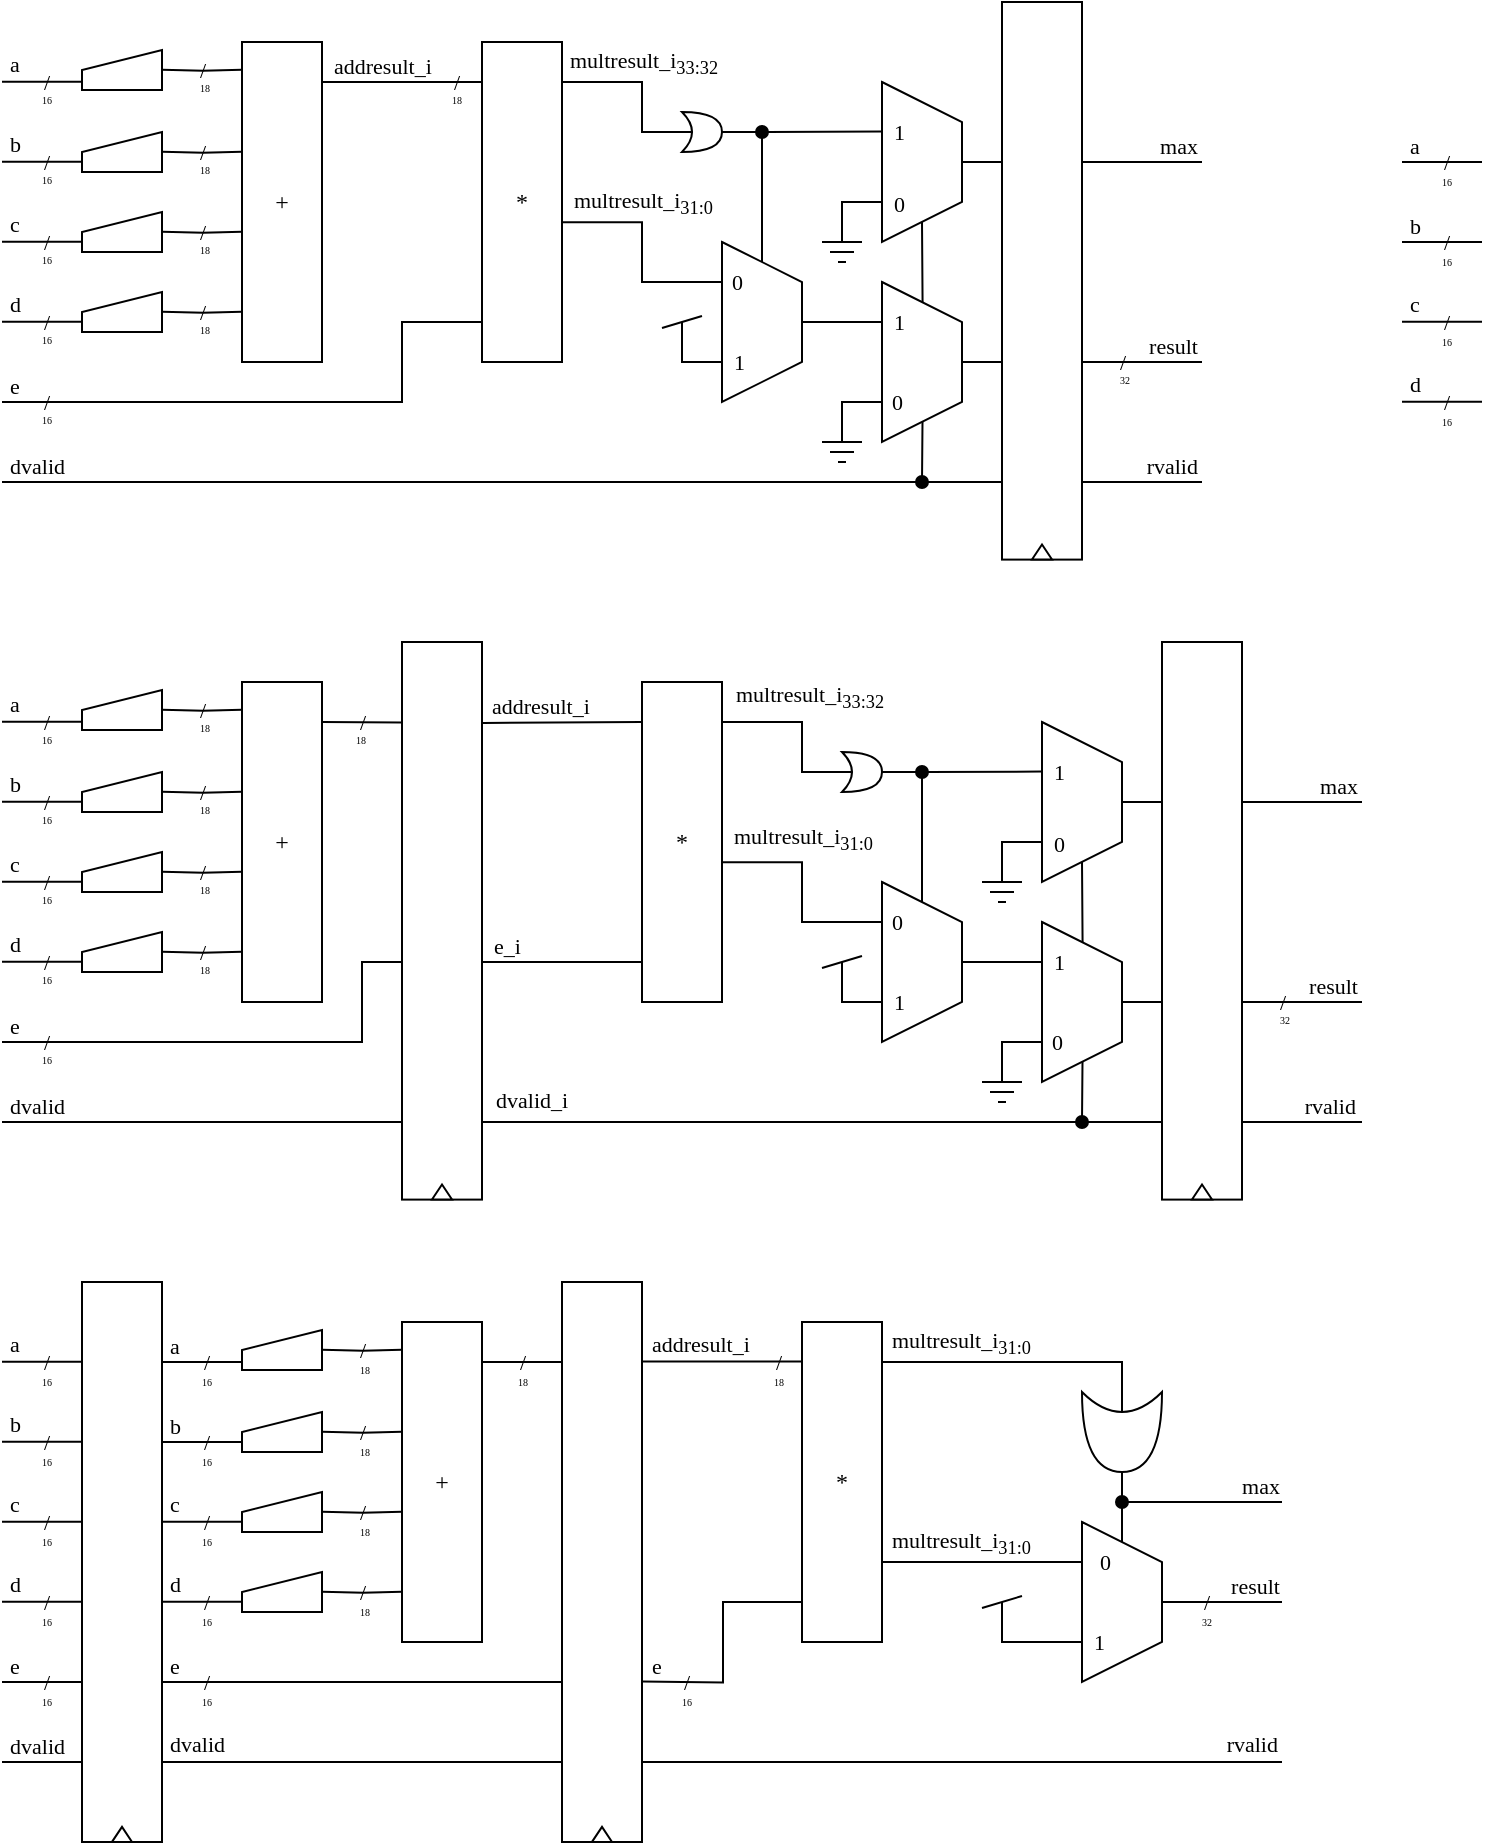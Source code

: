 <mxfile version="17.4.2" type="device"><diagram id="dpaLxkxX7oJp-36KB_OC" name="Page-1"><mxGraphModel dx="827" dy="1177" grid="1" gridSize="10" guides="1" tooltips="1" connect="1" arrows="1" fold="1" page="1" pageScale="1" pageWidth="583" pageHeight="827" math="0" shadow="0"><root><mxCell id="0"/><mxCell id="1" parent="0"/><mxCell id="pkEgVNKbmZm-VSNK4uCr-407" value="" style="endArrow=none;html=1;rounded=0;fontFamily=CMU Typewriter Text Variable Width;fontSize=5;jumpStyle=none;entryX=1;entryY=0.5;entryDx=0;entryDy=0;edgeStyle=orthogonalEdgeStyle;startArrow=oval;startFill=1;" edge="1" parent="1" target="pkEgVNKbmZm-VSNK4uCr-415"><mxGeometry width="50" height="50" relative="1" as="geometry"><mxPoint x="500" y="280" as="sourcePoint"/><mxPoint x="560" y="130" as="targetPoint"/><Array as="points"/></mxGeometry></mxCell><mxCell id="pkEgVNKbmZm-VSNK4uCr-404" value="" style="shape=trapezoid;perimeter=trapezoidPerimeter;whiteSpace=wrap;html=1;fixedSize=1;size=20;direction=south;fontFamily=CMU Typewriter Text Variable Width;gradientColor=#ffffff;strokeWidth=1;" vertex="1" parent="1"><mxGeometry x="480" y="180" width="40" height="80" as="geometry"/></mxCell><mxCell id="pkEgVNKbmZm-VSNK4uCr-53" value="" style="endArrow=none;html=1;rounded=0;fontFamily=CMU Typewriter Text Variable Width;" edge="1" parent="1"><mxGeometry width="50" height="50" relative="1" as="geometry"><mxPoint x="40" y="280" as="sourcePoint"/><mxPoint x="80" y="280" as="targetPoint"/></mxGeometry></mxCell><mxCell id="pkEgVNKbmZm-VSNK4uCr-60" value="dvalid" style="edgeLabel;html=1;align=left;verticalAlign=bottom;resizable=0;points=[];labelPosition=right;verticalLabelPosition=top;fontFamily=CMU Typewriter Text Variable Width;" vertex="1" connectable="0" parent="pkEgVNKbmZm-VSNK4uCr-53"><mxGeometry x="-0.47" y="-1" relative="1" as="geometry"><mxPoint x="-9" y="-1" as="offset"/></mxGeometry></mxCell><mxCell id="pkEgVNKbmZm-VSNK4uCr-137" value="" style="edgeStyle=orthogonalEdgeStyle;rounded=0;jumpStyle=none;orthogonalLoop=1;jettySize=auto;html=1;fontSize=5;endArrow=none;endFill=0;fontFamily=CMU Typewriter Text Variable Width;" edge="1" parent="1"><mxGeometry relative="1" as="geometry"><mxPoint x="200" y="80" as="sourcePoint"/><mxPoint x="280" y="80" as="targetPoint"/></mxGeometry></mxCell><mxCell id="pkEgVNKbmZm-VSNK4uCr-156" value="addresult_i" style="edgeLabel;html=1;align=left;verticalAlign=bottom;resizable=0;points=[];fontSize=11;labelPosition=right;verticalLabelPosition=top;fontFamily=CMU Typewriter Text Variable Width;" vertex="1" connectable="0" parent="pkEgVNKbmZm-VSNK4uCr-137"><mxGeometry x="0.283" relative="1" as="geometry"><mxPoint x="-48" as="offset"/></mxGeometry></mxCell><mxCell id="pkEgVNKbmZm-VSNK4uCr-166" value="/" style="edgeLabel;html=1;align=center;verticalAlign=middle;resizable=0;points=[];fontSize=11;fontFamily=CMU Typewriter Text Variable Width;labelBackgroundColor=none;" vertex="1" connectable="0" parent="pkEgVNKbmZm-VSNK4uCr-137"><mxGeometry x="0.402" relative="1" as="geometry"><mxPoint x="11" as="offset"/></mxGeometry></mxCell><mxCell id="pkEgVNKbmZm-VSNK4uCr-167" value="18" style="edgeLabel;html=1;align=center;verticalAlign=top;resizable=0;points=[];fontSize=5;labelPosition=center;verticalLabelPosition=bottom;fontFamily=CMU Typewriter Text Variable Width;" vertex="1" connectable="0" parent="pkEgVNKbmZm-VSNK4uCr-137"><mxGeometry x="0.809" relative="1" as="geometry"><mxPoint x="-6" as="offset"/></mxGeometry></mxCell><mxCell id="pkEgVNKbmZm-VSNK4uCr-62" value="+" style="rounded=0;whiteSpace=wrap;html=1;fontFamily=CMU Typewriter Text Variable Width;" vertex="1" parent="1"><mxGeometry x="160" y="60" width="40" height="160" as="geometry"/></mxCell><mxCell id="pkEgVNKbmZm-VSNK4uCr-70" value="" style="endArrow=none;html=1;rounded=0;jumpStyle=none;edgeStyle=orthogonalEdgeStyle;endFill=0;fontFamily=CMU Typewriter Text Variable Width;" edge="1" parent="1"><mxGeometry relative="1" as="geometry"><mxPoint x="740" y="120" as="sourcePoint"/><mxPoint x="780" y="120" as="targetPoint"/></mxGeometry></mxCell><mxCell id="pkEgVNKbmZm-VSNK4uCr-72" value="a" style="edgeLabel;resizable=0;html=1;align=left;verticalAlign=bottom;fontFamily=CMU Typewriter Text Variable Width;" connectable="0" vertex="1" parent="pkEgVNKbmZm-VSNK4uCr-70"><mxGeometry x="-1" relative="1" as="geometry"><mxPoint x="2" as="offset"/></mxGeometry></mxCell><mxCell id="pkEgVNKbmZm-VSNK4uCr-118" value="/" style="edgeLabel;html=1;align=center;verticalAlign=middle;resizable=0;points=[];fontFamily=CMU Typewriter Text Variable Width;labelBackgroundColor=none;" vertex="1" connectable="0" parent="pkEgVNKbmZm-VSNK4uCr-70"><mxGeometry x="0.085" relative="1" as="geometry"><mxPoint as="offset"/></mxGeometry></mxCell><mxCell id="pkEgVNKbmZm-VSNK4uCr-119" value="16" style="edgeLabel;html=1;align=center;verticalAlign=top;resizable=0;points=[];labelPosition=center;verticalLabelPosition=bottom;fontSize=5;fontFamily=CMU Typewriter Text Variable Width;" vertex="1" connectable="0" parent="pkEgVNKbmZm-VSNK4uCr-70"><mxGeometry x="0.329" relative="1" as="geometry"><mxPoint x="-5" y="1" as="offset"/></mxGeometry></mxCell><mxCell id="pkEgVNKbmZm-VSNK4uCr-86" value="" style="shape=manualInput;whiteSpace=wrap;html=1;size=10;fontFamily=CMU Typewriter Text Variable Width;" vertex="1" parent="1"><mxGeometry x="80" y="64" width="40" height="20" as="geometry"/></mxCell><mxCell id="pkEgVNKbmZm-VSNK4uCr-87" value="" style="shape=manualInput;whiteSpace=wrap;html=1;size=10;fontFamily=CMU Typewriter Text Variable Width;" vertex="1" parent="1"><mxGeometry x="80" y="105" width="40" height="20" as="geometry"/></mxCell><mxCell id="pkEgVNKbmZm-VSNK4uCr-88" value="" style="shape=manualInput;whiteSpace=wrap;html=1;size=10;fontFamily=CMU Typewriter Text Variable Width;" vertex="1" parent="1"><mxGeometry x="80" y="145" width="40" height="20" as="geometry"/></mxCell><mxCell id="pkEgVNKbmZm-VSNK4uCr-89" value="" style="shape=manualInput;whiteSpace=wrap;html=1;size=10;fontFamily=CMU Typewriter Text Variable Width;" vertex="1" parent="1"><mxGeometry x="80" y="185" width="40" height="20" as="geometry"/></mxCell><mxCell id="pkEgVNKbmZm-VSNK4uCr-107" style="edgeStyle=orthogonalEdgeStyle;rounded=0;jumpStyle=none;orthogonalLoop=1;jettySize=auto;html=1;entryX=0;entryY=0.17;entryDx=0;entryDy=0;entryPerimeter=0;labelPosition=right;verticalLabelPosition=top;align=left;verticalAlign=bottom;endArrow=none;endFill=0;fontFamily=CMU Typewriter Text Variable Width;" edge="1" parent="1"><mxGeometry relative="1" as="geometry"><mxPoint x="120" y="154.93" as="sourcePoint"/><mxPoint x="160" y="154.93" as="targetPoint"/></mxGeometry></mxCell><mxCell id="pkEgVNKbmZm-VSNK4uCr-108" value="/" style="edgeLabel;html=1;align=center;verticalAlign=middle;resizable=0;points=[];fontFamily=CMU Typewriter Text Variable Width;labelBackgroundColor=none;" vertex="1" connectable="0" parent="pkEgVNKbmZm-VSNK4uCr-107"><mxGeometry x="-0.92" relative="1" as="geometry"><mxPoint x="18" as="offset"/></mxGeometry></mxCell><mxCell id="pkEgVNKbmZm-VSNK4uCr-109" value="18" style="edgeLabel;html=1;align=center;verticalAlign=top;resizable=0;points=[];labelPosition=center;verticalLabelPosition=bottom;fontSize=5;fontFamily=CMU Typewriter Text Variable Width;" vertex="1" connectable="0" parent="pkEgVNKbmZm-VSNK4uCr-107"><mxGeometry x="-0.413" relative="1" as="geometry"><mxPoint x="8" as="offset"/></mxGeometry></mxCell><mxCell id="pkEgVNKbmZm-VSNK4uCr-110" style="edgeStyle=orthogonalEdgeStyle;rounded=0;jumpStyle=none;orthogonalLoop=1;jettySize=auto;html=1;entryX=0;entryY=0.17;entryDx=0;entryDy=0;entryPerimeter=0;labelPosition=right;verticalLabelPosition=top;align=left;verticalAlign=bottom;endArrow=none;endFill=0;fontFamily=CMU Typewriter Text Variable Width;" edge="1" parent="1"><mxGeometry relative="1" as="geometry"><mxPoint x="120" y="194.93" as="sourcePoint"/><mxPoint x="160" y="194.93" as="targetPoint"/></mxGeometry></mxCell><mxCell id="pkEgVNKbmZm-VSNK4uCr-111" value="/" style="edgeLabel;html=1;align=center;verticalAlign=middle;resizable=0;points=[];fontFamily=CMU Typewriter Text Variable Width;labelBackgroundColor=none;" vertex="1" connectable="0" parent="pkEgVNKbmZm-VSNK4uCr-110"><mxGeometry x="-0.92" relative="1" as="geometry"><mxPoint x="18" as="offset"/></mxGeometry></mxCell><mxCell id="pkEgVNKbmZm-VSNK4uCr-112" value="18" style="edgeLabel;html=1;align=center;verticalAlign=top;resizable=0;points=[];labelPosition=center;verticalLabelPosition=bottom;fontSize=5;fontFamily=CMU Typewriter Text Variable Width;" vertex="1" connectable="0" parent="pkEgVNKbmZm-VSNK4uCr-110"><mxGeometry x="-0.413" relative="1" as="geometry"><mxPoint x="8" as="offset"/></mxGeometry></mxCell><mxCell id="pkEgVNKbmZm-VSNK4uCr-113" style="edgeStyle=orthogonalEdgeStyle;rounded=0;jumpStyle=none;orthogonalLoop=1;jettySize=auto;html=1;entryX=0;entryY=0.17;entryDx=0;entryDy=0;entryPerimeter=0;labelPosition=right;verticalLabelPosition=top;align=left;verticalAlign=bottom;endArrow=none;endFill=0;fontFamily=CMU Typewriter Text Variable Width;" edge="1" parent="1"><mxGeometry relative="1" as="geometry"><mxPoint x="120" y="114.93" as="sourcePoint"/><mxPoint x="160" y="114.93" as="targetPoint"/></mxGeometry></mxCell><mxCell id="pkEgVNKbmZm-VSNK4uCr-114" value="/" style="edgeLabel;html=1;align=center;verticalAlign=middle;resizable=0;points=[];fontFamily=CMU Typewriter Text Variable Width;labelBackgroundColor=none;" vertex="1" connectable="0" parent="pkEgVNKbmZm-VSNK4uCr-113"><mxGeometry x="-0.92" relative="1" as="geometry"><mxPoint x="18" as="offset"/></mxGeometry></mxCell><mxCell id="pkEgVNKbmZm-VSNK4uCr-115" value="18" style="edgeLabel;html=1;align=center;verticalAlign=top;resizable=0;points=[];labelPosition=center;verticalLabelPosition=bottom;fontSize=5;fontFamily=CMU Typewriter Text Variable Width;" vertex="1" connectable="0" parent="pkEgVNKbmZm-VSNK4uCr-113"><mxGeometry x="-0.413" relative="1" as="geometry"><mxPoint x="8" as="offset"/></mxGeometry></mxCell><mxCell id="pkEgVNKbmZm-VSNK4uCr-120" value="" style="endArrow=none;html=1;rounded=0;jumpStyle=none;edgeStyle=orthogonalEdgeStyle;endFill=0;fontFamily=CMU Typewriter Text Variable Width;" edge="1" parent="1"><mxGeometry relative="1" as="geometry"><mxPoint x="740" y="160" as="sourcePoint"/><mxPoint x="780" y="160" as="targetPoint"/></mxGeometry></mxCell><mxCell id="pkEgVNKbmZm-VSNK4uCr-121" value="b" style="edgeLabel;resizable=0;html=1;align=left;verticalAlign=bottom;fontFamily=CMU Typewriter Text Variable Width;" connectable="0" vertex="1" parent="pkEgVNKbmZm-VSNK4uCr-120"><mxGeometry x="-1" relative="1" as="geometry"><mxPoint x="2" as="offset"/></mxGeometry></mxCell><mxCell id="pkEgVNKbmZm-VSNK4uCr-122" value="/" style="edgeLabel;html=1;align=center;verticalAlign=middle;resizable=0;points=[];fontFamily=CMU Typewriter Text Variable Width;labelBackgroundColor=none;" vertex="1" connectable="0" parent="pkEgVNKbmZm-VSNK4uCr-120"><mxGeometry x="0.085" relative="1" as="geometry"><mxPoint as="offset"/></mxGeometry></mxCell><mxCell id="pkEgVNKbmZm-VSNK4uCr-123" value="16" style="edgeLabel;html=1;align=center;verticalAlign=top;resizable=0;points=[];labelPosition=center;verticalLabelPosition=bottom;fontSize=5;fontFamily=CMU Typewriter Text Variable Width;" vertex="1" connectable="0" parent="pkEgVNKbmZm-VSNK4uCr-120"><mxGeometry x="0.329" relative="1" as="geometry"><mxPoint x="-5" y="1" as="offset"/></mxGeometry></mxCell><mxCell id="pkEgVNKbmZm-VSNK4uCr-124" value="" style="endArrow=none;html=1;rounded=0;jumpStyle=none;edgeStyle=orthogonalEdgeStyle;endFill=0;fontFamily=CMU Typewriter Text Variable Width;" edge="1" parent="1"><mxGeometry relative="1" as="geometry"><mxPoint x="740" y="199.93" as="sourcePoint"/><mxPoint x="780" y="199.93" as="targetPoint"/></mxGeometry></mxCell><mxCell id="pkEgVNKbmZm-VSNK4uCr-125" value="c" style="edgeLabel;resizable=0;html=1;align=left;verticalAlign=bottom;fontFamily=CMU Typewriter Text Variable Width;" connectable="0" vertex="1" parent="pkEgVNKbmZm-VSNK4uCr-124"><mxGeometry x="-1" relative="1" as="geometry"><mxPoint x="2" as="offset"/></mxGeometry></mxCell><mxCell id="pkEgVNKbmZm-VSNK4uCr-126" value="/" style="edgeLabel;html=1;align=center;verticalAlign=middle;resizable=0;points=[];fontFamily=CMU Typewriter Text Variable Width;labelBackgroundColor=none;" vertex="1" connectable="0" parent="pkEgVNKbmZm-VSNK4uCr-124"><mxGeometry x="0.085" relative="1" as="geometry"><mxPoint as="offset"/></mxGeometry></mxCell><mxCell id="pkEgVNKbmZm-VSNK4uCr-127" value="16" style="edgeLabel;html=1;align=center;verticalAlign=top;resizable=0;points=[];labelPosition=center;verticalLabelPosition=bottom;fontSize=5;fontFamily=CMU Typewriter Text Variable Width;" vertex="1" connectable="0" parent="pkEgVNKbmZm-VSNK4uCr-124"><mxGeometry x="0.329" relative="1" as="geometry"><mxPoint x="-5" y="1" as="offset"/></mxGeometry></mxCell><mxCell id="pkEgVNKbmZm-VSNK4uCr-128" value="" style="endArrow=none;html=1;rounded=0;jumpStyle=none;edgeStyle=orthogonalEdgeStyle;endFill=0;fontFamily=CMU Typewriter Text Variable Width;" edge="1" parent="1"><mxGeometry relative="1" as="geometry"><mxPoint x="740" y="239.93" as="sourcePoint"/><mxPoint x="780" y="239.93" as="targetPoint"/></mxGeometry></mxCell><mxCell id="pkEgVNKbmZm-VSNK4uCr-129" value="d" style="edgeLabel;resizable=0;html=1;align=left;verticalAlign=bottom;fontFamily=CMU Typewriter Text Variable Width;" connectable="0" vertex="1" parent="pkEgVNKbmZm-VSNK4uCr-128"><mxGeometry x="-1" relative="1" as="geometry"><mxPoint x="2" as="offset"/></mxGeometry></mxCell><mxCell id="pkEgVNKbmZm-VSNK4uCr-130" value="/" style="edgeLabel;html=1;align=center;verticalAlign=middle;resizable=0;points=[];fontFamily=CMU Typewriter Text Variable Width;labelBackgroundColor=none;" vertex="1" connectable="0" parent="pkEgVNKbmZm-VSNK4uCr-128"><mxGeometry x="0.085" relative="1" as="geometry"><mxPoint as="offset"/></mxGeometry></mxCell><mxCell id="pkEgVNKbmZm-VSNK4uCr-131" value="16" style="edgeLabel;html=1;align=center;verticalAlign=top;resizable=0;points=[];labelPosition=center;verticalLabelPosition=bottom;fontSize=5;fontFamily=CMU Typewriter Text Variable Width;" vertex="1" connectable="0" parent="pkEgVNKbmZm-VSNK4uCr-128"><mxGeometry x="0.329" relative="1" as="geometry"><mxPoint x="-5" y="1" as="offset"/></mxGeometry></mxCell><mxCell id="pkEgVNKbmZm-VSNK4uCr-132" value="*" style="rounded=0;whiteSpace=wrap;html=1;fontFamily=CMU Typewriter Text Variable Width;" vertex="1" parent="1"><mxGeometry x="280" y="60" width="40" height="160" as="geometry"/></mxCell><mxCell id="pkEgVNKbmZm-VSNK4uCr-133" value="" style="endArrow=none;html=1;rounded=0;fontSize=12;jumpStyle=none;edgeStyle=orthogonalEdgeStyle;endFill=0;fontFamily=CMU Typewriter Text Variable Width;startArrow=none;entryX=0.003;entryY=0.878;entryDx=0;entryDy=0;entryPerimeter=0;" edge="1" parent="1" target="pkEgVNKbmZm-VSNK4uCr-132"><mxGeometry relative="1" as="geometry"><mxPoint x="80" y="240" as="sourcePoint"/><mxPoint x="280" y="195" as="targetPoint"/><Array as="points"><mxPoint x="240" y="240"/><mxPoint x="240" y="200"/><mxPoint x="280" y="200"/></Array></mxGeometry></mxCell><mxCell id="pkEgVNKbmZm-VSNK4uCr-139" style="edgeStyle=orthogonalEdgeStyle;rounded=0;jumpStyle=none;orthogonalLoop=1;jettySize=auto;html=1;exitX=0.25;exitY=0.5;exitDx=0;exitDy=0;exitPerimeter=0;fontSize=5;endArrow=none;endFill=0;entryX=1;entryY=0.125;entryDx=0;entryDy=0;entryPerimeter=0;fontFamily=CMU Typewriter Text Variable Width;" edge="1" parent="1" source="pkEgVNKbmZm-VSNK4uCr-138" target="pkEgVNKbmZm-VSNK4uCr-132"><mxGeometry relative="1" as="geometry"><mxPoint x="340" y="70" as="targetPoint"/><Array as="points"><mxPoint x="360" y="105"/><mxPoint x="360" y="80"/></Array></mxGeometry></mxCell><mxCell id="pkEgVNKbmZm-VSNK4uCr-165" value="&lt;span style=&quot;text-align: left&quot;&gt;multresult_i&lt;/span&gt;&lt;sub style=&quot;text-align: left&quot;&gt;33:32&lt;/sub&gt;" style="edgeLabel;html=1;align=left;verticalAlign=bottom;resizable=0;points=[];fontSize=11;labelPosition=right;verticalLabelPosition=top;fontFamily=CMU Typewriter Text Variable Width;" vertex="1" connectable="0" parent="pkEgVNKbmZm-VSNK4uCr-139"><mxGeometry x="0.849" relative="1" as="geometry"><mxPoint x="-5" as="offset"/></mxGeometry></mxCell><mxCell id="pkEgVNKbmZm-VSNK4uCr-138" value="" style="shape=xor;whiteSpace=wrap;html=1;comic=0;fillColor=default;direction=north;rotation=90;fontFamily=CMU Typewriter Text Variable Width;strokeWidth=1;" vertex="1" parent="1"><mxGeometry x="380" y="95" width="20" height="20" as="geometry"/></mxCell><mxCell id="pkEgVNKbmZm-VSNK4uCr-140" style="edgeStyle=orthogonalEdgeStyle;rounded=0;jumpStyle=none;orthogonalLoop=1;jettySize=auto;html=1;entryX=0;entryY=0.17;entryDx=0;entryDy=0;entryPerimeter=0;labelPosition=right;verticalLabelPosition=top;align=left;verticalAlign=bottom;endArrow=none;endFill=0;fontFamily=CMU Typewriter Text Variable Width;" edge="1" parent="1"><mxGeometry relative="1" as="geometry"><mxPoint x="120" y="73.9" as="sourcePoint"/><mxPoint x="160" y="73.9" as="targetPoint"/></mxGeometry></mxCell><mxCell id="pkEgVNKbmZm-VSNK4uCr-141" value="/" style="edgeLabel;html=1;align=center;verticalAlign=middle;resizable=0;points=[];fontFamily=CMU Typewriter Text Variable Width;labelBackgroundColor=none;" vertex="1" connectable="0" parent="pkEgVNKbmZm-VSNK4uCr-140"><mxGeometry x="-0.92" relative="1" as="geometry"><mxPoint x="18" as="offset"/></mxGeometry></mxCell><mxCell id="pkEgVNKbmZm-VSNK4uCr-142" value="18" style="edgeLabel;html=1;align=center;verticalAlign=top;resizable=0;points=[];labelPosition=center;verticalLabelPosition=bottom;fontSize=5;fontFamily=CMU Typewriter Text Variable Width;" vertex="1" connectable="0" parent="pkEgVNKbmZm-VSNK4uCr-140"><mxGeometry x="-0.413" relative="1" as="geometry"><mxPoint x="8" as="offset"/></mxGeometry></mxCell><mxCell id="pkEgVNKbmZm-VSNK4uCr-145" value="" style="shape=trapezoid;perimeter=trapezoidPerimeter;whiteSpace=wrap;html=1;fixedSize=1;size=20;direction=south;fontFamily=CMU Typewriter Text Variable Width;gradientColor=#ffffff;strokeWidth=1;" vertex="1" parent="1"><mxGeometry x="400" y="160" width="40" height="80" as="geometry"/></mxCell><mxCell id="pkEgVNKbmZm-VSNK4uCr-146" value="" style="endArrow=none;html=1;rounded=0;fontSize=5;jumpStyle=none;entryX=0;entryY=0.5;entryDx=0;entryDy=0;exitX=1;exitY=0.5;exitDx=0;exitDy=0;exitPerimeter=0;edgeStyle=orthogonalEdgeStyle;fontFamily=CMU Typewriter Text Variable Width;" edge="1" parent="1" source="pkEgVNKbmZm-VSNK4uCr-138" target="pkEgVNKbmZm-VSNK4uCr-145"><mxGeometry width="50" height="50" relative="1" as="geometry"><mxPoint x="420" y="100" as="sourcePoint"/><mxPoint x="470" y="50" as="targetPoint"/></mxGeometry></mxCell><mxCell id="pkEgVNKbmZm-VSNK4uCr-147" value="" style="endArrow=none;html=1;rounded=0;fontSize=5;jumpStyle=none;entryX=0.25;entryY=1;entryDx=0;entryDy=0;exitX=1;exitY=0.563;exitDx=0;exitDy=0;fontFamily=CMU Typewriter Text Variable Width;edgeStyle=orthogonalEdgeStyle;exitPerimeter=0;" edge="1" parent="1" source="pkEgVNKbmZm-VSNK4uCr-132" target="pkEgVNKbmZm-VSNK4uCr-145"><mxGeometry width="50" height="50" relative="1" as="geometry"><mxPoint x="320" y="195" as="sourcePoint"/><mxPoint x="370" y="145" as="targetPoint"/><Array as="points"><mxPoint x="360" y="150"/><mxPoint x="360" y="180"/></Array></mxGeometry></mxCell><mxCell id="pkEgVNKbmZm-VSNK4uCr-149" value="0" style="edgeLabel;html=1;align=left;verticalAlign=middle;resizable=0;points=[];fontSize=11;labelPosition=right;verticalLabelPosition=middle;fontFamily=CMU Typewriter Text Variable Width;" vertex="1" connectable="0" parent="pkEgVNKbmZm-VSNK4uCr-147"><mxGeometry x="0.776" y="1" relative="1" as="geometry"><mxPoint x="15" y="1" as="offset"/></mxGeometry></mxCell><mxCell id="pkEgVNKbmZm-VSNK4uCr-151" value="multresult_i&lt;sub&gt;31:0&lt;/sub&gt;" style="edgeLabel;html=1;align=left;verticalAlign=bottom;resizable=0;points=[];fontSize=11;labelPosition=right;verticalLabelPosition=top;fontFamily=CMU Typewriter Text Variable Width;" vertex="1" connectable="0" parent="pkEgVNKbmZm-VSNK4uCr-147"><mxGeometry x="-0.821" relative="1" as="geometry"><mxPoint x="-6" as="offset"/></mxGeometry></mxCell><mxCell id="pkEgVNKbmZm-VSNK4uCr-157" value="" style="endArrow=none;html=1;rounded=0;fontSize=11;jumpStyle=none;exitX=0.5;exitY=0;exitDx=0;exitDy=0;fontFamily=CMU Typewriter Text Variable Width;" edge="1" parent="1"><mxGeometry width="50" height="50" relative="1" as="geometry"><mxPoint x="520" y="220" as="sourcePoint"/><mxPoint x="640" y="220" as="targetPoint"/></mxGeometry></mxCell><mxCell id="pkEgVNKbmZm-VSNK4uCr-160" value="result" style="edgeLabel;html=1;align=right;verticalAlign=bottom;resizable=0;points=[];fontSize=11;labelPosition=left;verticalLabelPosition=top;fontFamily=CMU Typewriter Text Variable Width;" vertex="1" connectable="0" parent="pkEgVNKbmZm-VSNK4uCr-157"><mxGeometry x="0.95" relative="1" as="geometry"><mxPoint x="1" as="offset"/></mxGeometry></mxCell><mxCell id="pkEgVNKbmZm-VSNK4uCr-168" value="&lt;font style=&quot;font-size: 11px&quot;&gt;/&lt;/font&gt;" style="edgeLabel;html=1;align=center;verticalAlign=middle;resizable=0;points=[];fontSize=5;fontFamily=CMU Typewriter Text Variable Width;labelBackgroundColor=none;" vertex="1" connectable="0" parent="pkEgVNKbmZm-VSNK4uCr-157"><mxGeometry x="-0.296" relative="1" as="geometry"><mxPoint x="38" as="offset"/></mxGeometry></mxCell><mxCell id="pkEgVNKbmZm-VSNK4uCr-169" value="32" style="edgeLabel;html=1;align=center;verticalAlign=top;resizable=0;points=[];fontSize=5;labelPosition=center;verticalLabelPosition=bottom;fontFamily=CMU Typewriter Text Variable Width;" vertex="1" connectable="0" parent="pkEgVNKbmZm-VSNK4uCr-157"><mxGeometry x="-0.541" relative="1" as="geometry"><mxPoint x="53" as="offset"/></mxGeometry></mxCell><mxCell id="pkEgVNKbmZm-VSNK4uCr-158" value="" style="endArrow=none;html=1;rounded=0;fontSize=11;jumpStyle=none;startArrow=none;startFill=0;fontFamily=CMU Typewriter Text Variable Width;exitX=0.5;exitY=0;exitDx=0;exitDy=0;" edge="1" parent="1" source="pkEgVNKbmZm-VSNK4uCr-415"><mxGeometry width="50" height="50" relative="1" as="geometry"><mxPoint x="440" y="139.8" as="sourcePoint"/><mxPoint x="640" y="120" as="targetPoint"/></mxGeometry></mxCell><mxCell id="pkEgVNKbmZm-VSNK4uCr-159" value="max" style="edgeLabel;html=1;align=right;verticalAlign=bottom;resizable=0;points=[];fontSize=11;labelPosition=left;verticalLabelPosition=top;fontFamily=CMU Typewriter Text Variable Width;" vertex="1" connectable="0" parent="pkEgVNKbmZm-VSNK4uCr-158"><mxGeometry x="0.82" relative="1" as="geometry"><mxPoint x="9" as="offset"/></mxGeometry></mxCell><mxCell id="pkEgVNKbmZm-VSNK4uCr-161" value="" style="endArrow=none;html=1;rounded=0;fontSize=11;jumpStyle=none;fontFamily=CMU Typewriter Text Variable Width;" edge="1" parent="1"><mxGeometry width="50" height="50" relative="1" as="geometry"><mxPoint x="80" y="280" as="sourcePoint"/><mxPoint x="640" y="280" as="targetPoint"/></mxGeometry></mxCell><mxCell id="pkEgVNKbmZm-VSNK4uCr-162" value="rvalid" style="edgeLabel;html=1;align=right;verticalAlign=bottom;resizable=0;points=[];fontSize=11;labelPosition=left;verticalLabelPosition=top;fontFamily=CMU Typewriter Text Variable Width;" vertex="1" connectable="0" parent="pkEgVNKbmZm-VSNK4uCr-161"><mxGeometry x="0.991" relative="1" as="geometry"><mxPoint x="1" as="offset"/></mxGeometry></mxCell><mxCell id="pkEgVNKbmZm-VSNK4uCr-170" value="" style="endArrow=none;html=1;rounded=0;jumpStyle=none;edgeStyle=orthogonalEdgeStyle;endFill=0;fontFamily=CMU Typewriter Text Variable Width;" edge="1" parent="1"><mxGeometry relative="1" as="geometry"><mxPoint x="40" y="79.91" as="sourcePoint"/><mxPoint x="80" y="79.91" as="targetPoint"/></mxGeometry></mxCell><mxCell id="pkEgVNKbmZm-VSNK4uCr-171" value="a" style="edgeLabel;resizable=0;html=1;align=left;verticalAlign=bottom;fontFamily=CMU Typewriter Text Variable Width;" connectable="0" vertex="1" parent="pkEgVNKbmZm-VSNK4uCr-170"><mxGeometry x="-1" relative="1" as="geometry"><mxPoint x="2" as="offset"/></mxGeometry></mxCell><mxCell id="pkEgVNKbmZm-VSNK4uCr-172" value="/" style="edgeLabel;html=1;align=center;verticalAlign=middle;resizable=0;points=[];fontFamily=CMU Typewriter Text Variable Width;labelBackgroundColor=none;" vertex="1" connectable="0" parent="pkEgVNKbmZm-VSNK4uCr-170"><mxGeometry x="0.085" relative="1" as="geometry"><mxPoint as="offset"/></mxGeometry></mxCell><mxCell id="pkEgVNKbmZm-VSNK4uCr-173" value="16" style="edgeLabel;html=1;align=center;verticalAlign=top;resizable=0;points=[];labelPosition=center;verticalLabelPosition=bottom;fontSize=5;fontFamily=CMU Typewriter Text Variable Width;" vertex="1" connectable="0" parent="pkEgVNKbmZm-VSNK4uCr-170"><mxGeometry x="0.329" relative="1" as="geometry"><mxPoint x="-5" as="offset"/></mxGeometry></mxCell><mxCell id="pkEgVNKbmZm-VSNK4uCr-174" value="" style="endArrow=none;html=1;rounded=0;jumpStyle=none;edgeStyle=orthogonalEdgeStyle;endFill=0;fontFamily=CMU Typewriter Text Variable Width;" edge="1" parent="1"><mxGeometry relative="1" as="geometry"><mxPoint x="40" y="119.91" as="sourcePoint"/><mxPoint x="80.0" y="119.91" as="targetPoint"/></mxGeometry></mxCell><mxCell id="pkEgVNKbmZm-VSNK4uCr-175" value="b" style="edgeLabel;resizable=0;html=1;align=left;verticalAlign=bottom;fontFamily=CMU Typewriter Text Variable Width;" connectable="0" vertex="1" parent="pkEgVNKbmZm-VSNK4uCr-174"><mxGeometry x="-1" relative="1" as="geometry"><mxPoint x="2" as="offset"/></mxGeometry></mxCell><mxCell id="pkEgVNKbmZm-VSNK4uCr-176" value="/" style="edgeLabel;html=1;align=center;verticalAlign=middle;resizable=0;points=[];fontFamily=CMU Typewriter Text Variable Width;labelBackgroundColor=none;" vertex="1" connectable="0" parent="pkEgVNKbmZm-VSNK4uCr-174"><mxGeometry x="0.085" relative="1" as="geometry"><mxPoint as="offset"/></mxGeometry></mxCell><mxCell id="pkEgVNKbmZm-VSNK4uCr-177" value="16" style="edgeLabel;html=1;align=center;verticalAlign=top;resizable=0;points=[];labelPosition=center;verticalLabelPosition=bottom;fontSize=5;fontFamily=CMU Typewriter Text Variable Width;" vertex="1" connectable="0" parent="pkEgVNKbmZm-VSNK4uCr-174"><mxGeometry x="0.329" relative="1" as="geometry"><mxPoint x="-5" as="offset"/></mxGeometry></mxCell><mxCell id="pkEgVNKbmZm-VSNK4uCr-178" value="" style="endArrow=none;html=1;rounded=0;jumpStyle=none;edgeStyle=orthogonalEdgeStyle;endFill=0;fontFamily=CMU Typewriter Text Variable Width;" edge="1" parent="1"><mxGeometry relative="1" as="geometry"><mxPoint x="40" y="159.84" as="sourcePoint"/><mxPoint x="80.0" y="159.84" as="targetPoint"/></mxGeometry></mxCell><mxCell id="pkEgVNKbmZm-VSNK4uCr-179" value="c" style="edgeLabel;resizable=0;html=1;align=left;verticalAlign=bottom;fontFamily=CMU Typewriter Text Variable Width;" connectable="0" vertex="1" parent="pkEgVNKbmZm-VSNK4uCr-178"><mxGeometry x="-1" relative="1" as="geometry"><mxPoint x="2" as="offset"/></mxGeometry></mxCell><mxCell id="pkEgVNKbmZm-VSNK4uCr-180" value="/" style="edgeLabel;html=1;align=center;verticalAlign=middle;resizable=0;points=[];fontFamily=CMU Typewriter Text Variable Width;labelBackgroundColor=none;" vertex="1" connectable="0" parent="pkEgVNKbmZm-VSNK4uCr-178"><mxGeometry x="0.085" relative="1" as="geometry"><mxPoint as="offset"/></mxGeometry></mxCell><mxCell id="pkEgVNKbmZm-VSNK4uCr-181" value="16" style="edgeLabel;html=1;align=center;verticalAlign=top;resizable=0;points=[];labelPosition=center;verticalLabelPosition=bottom;fontSize=5;fontFamily=CMU Typewriter Text Variable Width;" vertex="1" connectable="0" parent="pkEgVNKbmZm-VSNK4uCr-178"><mxGeometry x="0.329" relative="1" as="geometry"><mxPoint x="-5" as="offset"/></mxGeometry></mxCell><mxCell id="pkEgVNKbmZm-VSNK4uCr-182" value="" style="endArrow=none;html=1;rounded=0;jumpStyle=none;edgeStyle=orthogonalEdgeStyle;endFill=0;fontFamily=CMU Typewriter Text Variable Width;" edge="1" parent="1"><mxGeometry relative="1" as="geometry"><mxPoint x="40" y="199.84" as="sourcePoint"/><mxPoint x="80.0" y="199.84" as="targetPoint"/></mxGeometry></mxCell><mxCell id="pkEgVNKbmZm-VSNK4uCr-183" value="d" style="edgeLabel;resizable=0;html=1;align=left;verticalAlign=bottom;fontFamily=CMU Typewriter Text Variable Width;" connectable="0" vertex="1" parent="pkEgVNKbmZm-VSNK4uCr-182"><mxGeometry x="-1" relative="1" as="geometry"><mxPoint x="2" as="offset"/></mxGeometry></mxCell><mxCell id="pkEgVNKbmZm-VSNK4uCr-184" value="/" style="edgeLabel;html=1;align=center;verticalAlign=middle;resizable=0;points=[];fontFamily=CMU Typewriter Text Variable Width;labelBackgroundColor=none;" vertex="1" connectable="0" parent="pkEgVNKbmZm-VSNK4uCr-182"><mxGeometry x="0.085" relative="1" as="geometry"><mxPoint as="offset"/></mxGeometry></mxCell><mxCell id="pkEgVNKbmZm-VSNK4uCr-185" value="16" style="edgeLabel;html=1;align=center;verticalAlign=top;resizable=0;points=[];labelPosition=center;verticalLabelPosition=bottom;fontSize=5;fontFamily=CMU Typewriter Text Variable Width;" vertex="1" connectable="0" parent="pkEgVNKbmZm-VSNK4uCr-182"><mxGeometry x="0.329" relative="1" as="geometry"><mxPoint x="-5" as="offset"/></mxGeometry></mxCell><mxCell id="pkEgVNKbmZm-VSNK4uCr-190" value="" style="rounded=0;whiteSpace=wrap;html=1;fontFamily=CMU Typewriter Text Variable Width;" vertex="1" parent="1"><mxGeometry x="80" y="680" width="40" height="280" as="geometry"/></mxCell><mxCell id="pkEgVNKbmZm-VSNK4uCr-192" value="" style="endArrow=none;html=1;rounded=0;fontFamily=CMU Typewriter Text Variable Width;" edge="1" parent="1"><mxGeometry width="50" height="50" relative="1" as="geometry"><mxPoint x="40" y="920" as="sourcePoint"/><mxPoint x="80" y="920" as="targetPoint"/></mxGeometry></mxCell><mxCell id="pkEgVNKbmZm-VSNK4uCr-193" value="dvalid" style="edgeLabel;html=1;align=left;verticalAlign=bottom;resizable=0;points=[];labelPosition=right;verticalLabelPosition=top;fontFamily=CMU Typewriter Text Variable Width;" vertex="1" connectable="0" parent="pkEgVNKbmZm-VSNK4uCr-192"><mxGeometry x="-0.47" y="-1" relative="1" as="geometry"><mxPoint x="-9" y="-1" as="offset"/></mxGeometry></mxCell><mxCell id="pkEgVNKbmZm-VSNK4uCr-194" value="" style="edgeStyle=orthogonalEdgeStyle;rounded=0;jumpStyle=none;orthogonalLoop=1;jettySize=auto;html=1;fontSize=5;endArrow=none;endFill=0;fontFamily=CMU Typewriter Text Variable Width;entryX=0;entryY=0.357;entryDx=0;entryDy=0;entryPerimeter=0;" edge="1" parent="1"><mxGeometry relative="1" as="geometry"><mxPoint x="280" y="719.96" as="sourcePoint"/><mxPoint x="360" y="719.96" as="targetPoint"/></mxGeometry></mxCell><mxCell id="pkEgVNKbmZm-VSNK4uCr-196" value="/" style="edgeLabel;html=1;align=center;verticalAlign=middle;resizable=0;points=[];fontSize=11;fontFamily=CMU Typewriter Text Variable Width;labelBackgroundColor=none;" vertex="1" connectable="0" parent="pkEgVNKbmZm-VSNK4uCr-194"><mxGeometry x="0.402" relative="1" as="geometry"><mxPoint x="-36" as="offset"/></mxGeometry></mxCell><mxCell id="pkEgVNKbmZm-VSNK4uCr-197" value="18" style="edgeLabel;html=1;align=center;verticalAlign=top;resizable=0;points=[];fontSize=5;labelPosition=center;verticalLabelPosition=bottom;fontFamily=CMU Typewriter Text Variable Width;" vertex="1" connectable="0" parent="pkEgVNKbmZm-VSNK4uCr-194"><mxGeometry x="0.809" relative="1" as="geometry"><mxPoint x="-53" y="1" as="offset"/></mxGeometry></mxCell><mxCell id="pkEgVNKbmZm-VSNK4uCr-198" value="+" style="rounded=0;whiteSpace=wrap;html=1;fontFamily=CMU Typewriter Text Variable Width;" vertex="1" parent="1"><mxGeometry x="240" y="700" width="40" height="160" as="geometry"/></mxCell><mxCell id="pkEgVNKbmZm-VSNK4uCr-199" value="" style="endArrow=none;html=1;rounded=0;jumpStyle=none;edgeStyle=orthogonalEdgeStyle;endFill=0;fontFamily=CMU Typewriter Text Variable Width;" edge="1" parent="1"><mxGeometry relative="1" as="geometry"><mxPoint x="120" y="720" as="sourcePoint"/><mxPoint x="160" y="720" as="targetPoint"/></mxGeometry></mxCell><mxCell id="pkEgVNKbmZm-VSNK4uCr-200" value="a" style="edgeLabel;resizable=0;html=1;align=left;verticalAlign=bottom;fontFamily=CMU Typewriter Text Variable Width;" connectable="0" vertex="1" parent="pkEgVNKbmZm-VSNK4uCr-199"><mxGeometry x="-1" relative="1" as="geometry"><mxPoint x="2" as="offset"/></mxGeometry></mxCell><mxCell id="pkEgVNKbmZm-VSNK4uCr-201" value="/" style="edgeLabel;html=1;align=center;verticalAlign=middle;resizable=0;points=[];fontFamily=CMU Typewriter Text Variable Width;labelBackgroundColor=none;" vertex="1" connectable="0" parent="pkEgVNKbmZm-VSNK4uCr-199"><mxGeometry x="0.085" relative="1" as="geometry"><mxPoint as="offset"/></mxGeometry></mxCell><mxCell id="pkEgVNKbmZm-VSNK4uCr-202" value="16" style="edgeLabel;html=1;align=center;verticalAlign=top;resizable=0;points=[];labelPosition=center;verticalLabelPosition=bottom;fontSize=5;fontFamily=CMU Typewriter Text Variable Width;" vertex="1" connectable="0" parent="pkEgVNKbmZm-VSNK4uCr-199"><mxGeometry x="0.329" relative="1" as="geometry"><mxPoint x="-5" y="1" as="offset"/></mxGeometry></mxCell><mxCell id="pkEgVNKbmZm-VSNK4uCr-203" value="" style="triangle;whiteSpace=wrap;html=1;labelPosition=right;verticalLabelPosition=middle;align=left;verticalAlign=middle;fixDash=0;container=0;metaEdit=0;backgroundOutline=0;comic=0;fontFamily=CMU Typewriter Text Variable Width;strokeWidth=1;spacing=3;spacingTop=1;rotation=-90;" vertex="1" parent="1"><mxGeometry x="96.25" y="951.2" width="7.5" height="10" as="geometry"/></mxCell><mxCell id="pkEgVNKbmZm-VSNK4uCr-204" value="" style="shape=manualInput;whiteSpace=wrap;html=1;size=10;fontFamily=CMU Typewriter Text Variable Width;" vertex="1" parent="1"><mxGeometry x="160" y="704" width="40" height="20" as="geometry"/></mxCell><mxCell id="pkEgVNKbmZm-VSNK4uCr-205" value="" style="shape=manualInput;whiteSpace=wrap;html=1;size=10;fontFamily=CMU Typewriter Text Variable Width;" vertex="1" parent="1"><mxGeometry x="160" y="745" width="40" height="20" as="geometry"/></mxCell><mxCell id="pkEgVNKbmZm-VSNK4uCr-206" value="" style="shape=manualInput;whiteSpace=wrap;html=1;size=10;fontFamily=CMU Typewriter Text Variable Width;" vertex="1" parent="1"><mxGeometry x="160" y="785" width="40" height="20" as="geometry"/></mxCell><mxCell id="pkEgVNKbmZm-VSNK4uCr-207" value="" style="shape=manualInput;whiteSpace=wrap;html=1;size=10;fontFamily=CMU Typewriter Text Variable Width;" vertex="1" parent="1"><mxGeometry x="160" y="825" width="40" height="20" as="geometry"/></mxCell><mxCell id="pkEgVNKbmZm-VSNK4uCr-208" style="edgeStyle=orthogonalEdgeStyle;rounded=0;jumpStyle=none;orthogonalLoop=1;jettySize=auto;html=1;entryX=0;entryY=0.17;entryDx=0;entryDy=0;entryPerimeter=0;labelPosition=right;verticalLabelPosition=top;align=left;verticalAlign=bottom;endArrow=none;endFill=0;fontFamily=CMU Typewriter Text Variable Width;" edge="1" parent="1"><mxGeometry relative="1" as="geometry"><mxPoint x="200" y="794.93" as="sourcePoint"/><mxPoint x="240" y="794.93" as="targetPoint"/></mxGeometry></mxCell><mxCell id="pkEgVNKbmZm-VSNK4uCr-209" value="/" style="edgeLabel;html=1;align=center;verticalAlign=middle;resizable=0;points=[];fontFamily=CMU Typewriter Text Variable Width;labelBackgroundColor=none;" vertex="1" connectable="0" parent="pkEgVNKbmZm-VSNK4uCr-208"><mxGeometry x="-0.92" relative="1" as="geometry"><mxPoint x="18" as="offset"/></mxGeometry></mxCell><mxCell id="pkEgVNKbmZm-VSNK4uCr-210" value="18" style="edgeLabel;html=1;align=center;verticalAlign=top;resizable=0;points=[];labelPosition=center;verticalLabelPosition=bottom;fontSize=5;fontFamily=CMU Typewriter Text Variable Width;" vertex="1" connectable="0" parent="pkEgVNKbmZm-VSNK4uCr-208"><mxGeometry x="-0.413" relative="1" as="geometry"><mxPoint x="8" y="1" as="offset"/></mxGeometry></mxCell><mxCell id="pkEgVNKbmZm-VSNK4uCr-211" style="edgeStyle=orthogonalEdgeStyle;rounded=0;jumpStyle=none;orthogonalLoop=1;jettySize=auto;html=1;entryX=0;entryY=0.17;entryDx=0;entryDy=0;entryPerimeter=0;labelPosition=right;verticalLabelPosition=top;align=left;verticalAlign=bottom;endArrow=none;endFill=0;fontFamily=CMU Typewriter Text Variable Width;" edge="1" parent="1"><mxGeometry relative="1" as="geometry"><mxPoint x="200" y="834.93" as="sourcePoint"/><mxPoint x="240" y="834.93" as="targetPoint"/></mxGeometry></mxCell><mxCell id="pkEgVNKbmZm-VSNK4uCr-212" value="/" style="edgeLabel;html=1;align=center;verticalAlign=middle;resizable=0;points=[];fontFamily=CMU Typewriter Text Variable Width;labelBackgroundColor=none;" vertex="1" connectable="0" parent="pkEgVNKbmZm-VSNK4uCr-211"><mxGeometry x="-0.92" relative="1" as="geometry"><mxPoint x="18" as="offset"/></mxGeometry></mxCell><mxCell id="pkEgVNKbmZm-VSNK4uCr-213" value="18" style="edgeLabel;html=1;align=center;verticalAlign=top;resizable=0;points=[];labelPosition=center;verticalLabelPosition=bottom;fontSize=5;fontFamily=CMU Typewriter Text Variable Width;" vertex="1" connectable="0" parent="pkEgVNKbmZm-VSNK4uCr-211"><mxGeometry x="-0.413" relative="1" as="geometry"><mxPoint x="8" y="1" as="offset"/></mxGeometry></mxCell><mxCell id="pkEgVNKbmZm-VSNK4uCr-214" style="edgeStyle=orthogonalEdgeStyle;rounded=0;jumpStyle=none;orthogonalLoop=1;jettySize=auto;html=1;entryX=0;entryY=0.17;entryDx=0;entryDy=0;entryPerimeter=0;labelPosition=right;verticalLabelPosition=top;align=left;verticalAlign=bottom;endArrow=none;endFill=0;fontFamily=CMU Typewriter Text Variable Width;" edge="1" parent="1"><mxGeometry relative="1" as="geometry"><mxPoint x="200" y="754.93" as="sourcePoint"/><mxPoint x="240" y="754.93" as="targetPoint"/></mxGeometry></mxCell><mxCell id="pkEgVNKbmZm-VSNK4uCr-215" value="/" style="edgeLabel;html=1;align=center;verticalAlign=middle;resizable=0;points=[];fontFamily=CMU Typewriter Text Variable Width;labelBackgroundColor=none;" vertex="1" connectable="0" parent="pkEgVNKbmZm-VSNK4uCr-214"><mxGeometry x="-0.92" relative="1" as="geometry"><mxPoint x="18" as="offset"/></mxGeometry></mxCell><mxCell id="pkEgVNKbmZm-VSNK4uCr-216" value="18" style="edgeLabel;html=1;align=center;verticalAlign=top;resizable=0;points=[];labelPosition=center;verticalLabelPosition=bottom;fontSize=5;fontFamily=CMU Typewriter Text Variable Width;" vertex="1" connectable="0" parent="pkEgVNKbmZm-VSNK4uCr-214"><mxGeometry x="-0.413" relative="1" as="geometry"><mxPoint x="8" y="1" as="offset"/></mxGeometry></mxCell><mxCell id="pkEgVNKbmZm-VSNK4uCr-217" value="" style="endArrow=none;html=1;rounded=0;jumpStyle=none;edgeStyle=orthogonalEdgeStyle;endFill=0;fontFamily=CMU Typewriter Text Variable Width;" edge="1" parent="1"><mxGeometry relative="1" as="geometry"><mxPoint x="120" y="760" as="sourcePoint"/><mxPoint x="160" y="760" as="targetPoint"/></mxGeometry></mxCell><mxCell id="pkEgVNKbmZm-VSNK4uCr-218" value="b" style="edgeLabel;resizable=0;html=1;align=left;verticalAlign=bottom;fontFamily=CMU Typewriter Text Variable Width;" connectable="0" vertex="1" parent="pkEgVNKbmZm-VSNK4uCr-217"><mxGeometry x="-1" relative="1" as="geometry"><mxPoint x="2" as="offset"/></mxGeometry></mxCell><mxCell id="pkEgVNKbmZm-VSNK4uCr-219" value="/" style="edgeLabel;html=1;align=center;verticalAlign=middle;resizable=0;points=[];fontFamily=CMU Typewriter Text Variable Width;labelBackgroundColor=none;" vertex="1" connectable="0" parent="pkEgVNKbmZm-VSNK4uCr-217"><mxGeometry x="0.085" relative="1" as="geometry"><mxPoint as="offset"/></mxGeometry></mxCell><mxCell id="pkEgVNKbmZm-VSNK4uCr-220" value="16" style="edgeLabel;html=1;align=center;verticalAlign=top;resizable=0;points=[];labelPosition=center;verticalLabelPosition=bottom;fontSize=5;fontFamily=CMU Typewriter Text Variable Width;" vertex="1" connectable="0" parent="pkEgVNKbmZm-VSNK4uCr-217"><mxGeometry x="0.329" relative="1" as="geometry"><mxPoint x="-5" y="1" as="offset"/></mxGeometry></mxCell><mxCell id="pkEgVNKbmZm-VSNK4uCr-221" value="" style="endArrow=none;html=1;rounded=0;jumpStyle=none;edgeStyle=orthogonalEdgeStyle;endFill=0;fontFamily=CMU Typewriter Text Variable Width;" edge="1" parent="1"><mxGeometry relative="1" as="geometry"><mxPoint x="120" y="799.93" as="sourcePoint"/><mxPoint x="160" y="799.93" as="targetPoint"/></mxGeometry></mxCell><mxCell id="pkEgVNKbmZm-VSNK4uCr-222" value="c" style="edgeLabel;resizable=0;html=1;align=left;verticalAlign=bottom;fontFamily=CMU Typewriter Text Variable Width;" connectable="0" vertex="1" parent="pkEgVNKbmZm-VSNK4uCr-221"><mxGeometry x="-1" relative="1" as="geometry"><mxPoint x="2" as="offset"/></mxGeometry></mxCell><mxCell id="pkEgVNKbmZm-VSNK4uCr-223" value="/" style="edgeLabel;html=1;align=center;verticalAlign=middle;resizable=0;points=[];fontFamily=CMU Typewriter Text Variable Width;labelBackgroundColor=none;" vertex="1" connectable="0" parent="pkEgVNKbmZm-VSNK4uCr-221"><mxGeometry x="0.085" relative="1" as="geometry"><mxPoint as="offset"/></mxGeometry></mxCell><mxCell id="pkEgVNKbmZm-VSNK4uCr-224" value="16" style="edgeLabel;html=1;align=center;verticalAlign=top;resizable=0;points=[];labelPosition=center;verticalLabelPosition=bottom;fontSize=5;fontFamily=CMU Typewriter Text Variable Width;" vertex="1" connectable="0" parent="pkEgVNKbmZm-VSNK4uCr-221"><mxGeometry x="0.329" relative="1" as="geometry"><mxPoint x="-5" y="1" as="offset"/></mxGeometry></mxCell><mxCell id="pkEgVNKbmZm-VSNK4uCr-225" value="" style="endArrow=none;html=1;rounded=0;jumpStyle=none;edgeStyle=orthogonalEdgeStyle;endFill=0;fontFamily=CMU Typewriter Text Variable Width;" edge="1" parent="1"><mxGeometry relative="1" as="geometry"><mxPoint x="120" y="839.93" as="sourcePoint"/><mxPoint x="160" y="839.93" as="targetPoint"/></mxGeometry></mxCell><mxCell id="pkEgVNKbmZm-VSNK4uCr-226" value="d" style="edgeLabel;resizable=0;html=1;align=left;verticalAlign=bottom;fontFamily=CMU Typewriter Text Variable Width;" connectable="0" vertex="1" parent="pkEgVNKbmZm-VSNK4uCr-225"><mxGeometry x="-1" relative="1" as="geometry"><mxPoint x="2" as="offset"/></mxGeometry></mxCell><mxCell id="pkEgVNKbmZm-VSNK4uCr-227" value="/" style="edgeLabel;html=1;align=center;verticalAlign=middle;resizable=0;points=[];fontFamily=CMU Typewriter Text Variable Width;labelBackgroundColor=none;" vertex="1" connectable="0" parent="pkEgVNKbmZm-VSNK4uCr-225"><mxGeometry x="0.085" relative="1" as="geometry"><mxPoint as="offset"/></mxGeometry></mxCell><mxCell id="pkEgVNKbmZm-VSNK4uCr-228" value="16" style="edgeLabel;html=1;align=center;verticalAlign=top;resizable=0;points=[];labelPosition=center;verticalLabelPosition=bottom;fontSize=5;fontFamily=CMU Typewriter Text Variable Width;" vertex="1" connectable="0" parent="pkEgVNKbmZm-VSNK4uCr-225"><mxGeometry x="0.329" relative="1" as="geometry"><mxPoint x="-5" y="1" as="offset"/></mxGeometry></mxCell><mxCell id="pkEgVNKbmZm-VSNK4uCr-229" value="*" style="rounded=0;whiteSpace=wrap;html=1;fontFamily=CMU Typewriter Text Variable Width;" vertex="1" parent="1"><mxGeometry x="440" y="700" width="40" height="160" as="geometry"/></mxCell><mxCell id="pkEgVNKbmZm-VSNK4uCr-230" value="" style="endArrow=none;html=1;rounded=0;fontSize=12;jumpStyle=none;edgeStyle=orthogonalEdgeStyle;entryX=-0.007;entryY=0.719;entryDx=0;entryDy=0;endFill=0;entryPerimeter=0;fontFamily=CMU Typewriter Text Variable Width;" edge="1" parent="1" target="pkEgVNKbmZm-VSNK4uCr-276"><mxGeometry relative="1" as="geometry"><mxPoint x="120" y="880" as="sourcePoint"/><mxPoint x="320" y="820" as="targetPoint"/><Array as="points"><mxPoint x="360" y="880"/></Array></mxGeometry></mxCell><mxCell id="pkEgVNKbmZm-VSNK4uCr-231" value="/" style="edgeLabel;resizable=0;html=1;align=center;verticalAlign=middle;fontSize=11;fontFamily=CMU Typewriter Text Variable Width;labelBackgroundColor=none;" connectable="0" vertex="1" parent="pkEgVNKbmZm-VSNK4uCr-230"><mxGeometry relative="1" as="geometry"><mxPoint x="-119" as="offset"/></mxGeometry></mxCell><mxCell id="pkEgVNKbmZm-VSNK4uCr-232" value="e" style="edgeLabel;resizable=0;html=1;align=left;verticalAlign=bottom;fontSize=11;fontFamily=CMU Typewriter Text Variable Width;" connectable="0" vertex="1" parent="pkEgVNKbmZm-VSNK4uCr-230"><mxGeometry x="-1" relative="1" as="geometry"><mxPoint x="2" as="offset"/></mxGeometry></mxCell><mxCell id="pkEgVNKbmZm-VSNK4uCr-233" value="16" style="edgeLabel;html=1;align=center;verticalAlign=top;resizable=0;points=[];fontSize=5;labelPosition=center;verticalLabelPosition=bottom;fontFamily=CMU Typewriter Text Variable Width;" vertex="1" connectable="0" parent="pkEgVNKbmZm-VSNK4uCr-230"><mxGeometry x="0.064" relative="1" as="geometry"><mxPoint x="-128" y="1" as="offset"/></mxGeometry></mxCell><mxCell id="pkEgVNKbmZm-VSNK4uCr-237" style="edgeStyle=orthogonalEdgeStyle;rounded=0;jumpStyle=none;orthogonalLoop=1;jettySize=auto;html=1;entryX=0;entryY=0.17;entryDx=0;entryDy=0;entryPerimeter=0;labelPosition=right;verticalLabelPosition=top;align=left;verticalAlign=bottom;endArrow=none;endFill=0;fontFamily=CMU Typewriter Text Variable Width;" edge="1" parent="1"><mxGeometry relative="1" as="geometry"><mxPoint x="200" y="713.9" as="sourcePoint"/><mxPoint x="240" y="713.9" as="targetPoint"/></mxGeometry></mxCell><mxCell id="pkEgVNKbmZm-VSNK4uCr-238" value="/" style="edgeLabel;html=1;align=center;verticalAlign=middle;resizable=0;points=[];fontFamily=CMU Typewriter Text Variable Width;labelBackgroundColor=none;" vertex="1" connectable="0" parent="pkEgVNKbmZm-VSNK4uCr-237"><mxGeometry x="-0.92" relative="1" as="geometry"><mxPoint x="18" as="offset"/></mxGeometry></mxCell><mxCell id="pkEgVNKbmZm-VSNK4uCr-239" value="18" style="edgeLabel;html=1;align=center;verticalAlign=top;resizable=0;points=[];labelPosition=center;verticalLabelPosition=bottom;fontSize=5;fontFamily=CMU Typewriter Text Variable Width;" vertex="1" connectable="0" parent="pkEgVNKbmZm-VSNK4uCr-237"><mxGeometry x="-0.413" relative="1" as="geometry"><mxPoint x="8" y="1" as="offset"/></mxGeometry></mxCell><mxCell id="pkEgVNKbmZm-VSNK4uCr-253" value="" style="endArrow=none;html=1;rounded=0;fontSize=11;jumpStyle=none;exitX=1;exitY=0.857;exitDx=0;exitDy=0;exitPerimeter=0;fontFamily=CMU Typewriter Text Variable Width;" edge="1" parent="1"><mxGeometry width="50" height="50" relative="1" as="geometry"><mxPoint x="120" y="919.96" as="sourcePoint"/><mxPoint x="680" y="920" as="targetPoint"/></mxGeometry></mxCell><mxCell id="pkEgVNKbmZm-VSNK4uCr-254" value="rvalid" style="edgeLabel;html=1;align=right;verticalAlign=bottom;resizable=0;points=[];fontSize=11;labelPosition=left;verticalLabelPosition=top;fontFamily=CMU Typewriter Text Variable Width;" vertex="1" connectable="0" parent="pkEgVNKbmZm-VSNK4uCr-253"><mxGeometry x="0.991" relative="1" as="geometry"><mxPoint x="1" as="offset"/></mxGeometry></mxCell><mxCell id="pkEgVNKbmZm-VSNK4uCr-286" value="&lt;span style=&quot;font-size: 11px ; text-align: left&quot;&gt;dvalid&lt;/span&gt;" style="edgeLabel;html=1;align=left;verticalAlign=bottom;resizable=0;points=[];fontSize=5;fontFamily=CMU Typewriter Text Variable Width;labelPosition=right;verticalLabelPosition=top;" vertex="1" connectable="0" parent="pkEgVNKbmZm-VSNK4uCr-253"><mxGeometry x="-0.923" relative="1" as="geometry"><mxPoint x="-19" as="offset"/></mxGeometry></mxCell><mxCell id="pkEgVNKbmZm-VSNK4uCr-255" value="" style="endArrow=none;html=1;rounded=0;jumpStyle=none;edgeStyle=orthogonalEdgeStyle;endFill=0;fontFamily=CMU Typewriter Text Variable Width;" edge="1" parent="1"><mxGeometry relative="1" as="geometry"><mxPoint x="40" y="719.91" as="sourcePoint"/><mxPoint x="80" y="719.91" as="targetPoint"/></mxGeometry></mxCell><mxCell id="pkEgVNKbmZm-VSNK4uCr-256" value="a" style="edgeLabel;resizable=0;html=1;align=left;verticalAlign=bottom;fontFamily=CMU Typewriter Text Variable Width;" connectable="0" vertex="1" parent="pkEgVNKbmZm-VSNK4uCr-255"><mxGeometry x="-1" relative="1" as="geometry"><mxPoint x="2" as="offset"/></mxGeometry></mxCell><mxCell id="pkEgVNKbmZm-VSNK4uCr-257" value="/" style="edgeLabel;html=1;align=center;verticalAlign=middle;resizable=0;points=[];fontFamily=CMU Typewriter Text Variable Width;labelBackgroundColor=none;" vertex="1" connectable="0" parent="pkEgVNKbmZm-VSNK4uCr-255"><mxGeometry x="0.085" relative="1" as="geometry"><mxPoint as="offset"/></mxGeometry></mxCell><mxCell id="pkEgVNKbmZm-VSNK4uCr-258" value="16" style="edgeLabel;html=1;align=center;verticalAlign=top;resizable=0;points=[];labelPosition=center;verticalLabelPosition=bottom;fontSize=5;fontFamily=CMU Typewriter Text Variable Width;" vertex="1" connectable="0" parent="pkEgVNKbmZm-VSNK4uCr-255"><mxGeometry x="0.329" relative="1" as="geometry"><mxPoint x="-5" y="1" as="offset"/></mxGeometry></mxCell><mxCell id="pkEgVNKbmZm-VSNK4uCr-259" value="" style="endArrow=none;html=1;rounded=0;jumpStyle=none;edgeStyle=orthogonalEdgeStyle;endFill=0;fontFamily=CMU Typewriter Text Variable Width;" edge="1" parent="1"><mxGeometry relative="1" as="geometry"><mxPoint x="40" y="759.91" as="sourcePoint"/><mxPoint x="80" y="759.91" as="targetPoint"/></mxGeometry></mxCell><mxCell id="pkEgVNKbmZm-VSNK4uCr-260" value="b" style="edgeLabel;resizable=0;html=1;align=left;verticalAlign=bottom;fontFamily=CMU Typewriter Text Variable Width;" connectable="0" vertex="1" parent="pkEgVNKbmZm-VSNK4uCr-259"><mxGeometry x="-1" relative="1" as="geometry"><mxPoint x="2" as="offset"/></mxGeometry></mxCell><mxCell id="pkEgVNKbmZm-VSNK4uCr-261" value="/" style="edgeLabel;html=1;align=center;verticalAlign=middle;resizable=0;points=[];fontFamily=CMU Typewriter Text Variable Width;labelBackgroundColor=none;" vertex="1" connectable="0" parent="pkEgVNKbmZm-VSNK4uCr-259"><mxGeometry x="0.085" relative="1" as="geometry"><mxPoint as="offset"/></mxGeometry></mxCell><mxCell id="pkEgVNKbmZm-VSNK4uCr-262" value="16" style="edgeLabel;html=1;align=center;verticalAlign=top;resizable=0;points=[];labelPosition=center;verticalLabelPosition=bottom;fontSize=5;fontFamily=CMU Typewriter Text Variable Width;" vertex="1" connectable="0" parent="pkEgVNKbmZm-VSNK4uCr-259"><mxGeometry x="0.329" relative="1" as="geometry"><mxPoint x="-5" y="1" as="offset"/></mxGeometry></mxCell><mxCell id="pkEgVNKbmZm-VSNK4uCr-263" value="" style="endArrow=none;html=1;rounded=0;jumpStyle=none;edgeStyle=orthogonalEdgeStyle;endFill=0;fontFamily=CMU Typewriter Text Variable Width;" edge="1" parent="1"><mxGeometry relative="1" as="geometry"><mxPoint x="40" y="799.84" as="sourcePoint"/><mxPoint x="80" y="799.84" as="targetPoint"/></mxGeometry></mxCell><mxCell id="pkEgVNKbmZm-VSNK4uCr-264" value="c" style="edgeLabel;resizable=0;html=1;align=left;verticalAlign=bottom;fontFamily=CMU Typewriter Text Variable Width;" connectable="0" vertex="1" parent="pkEgVNKbmZm-VSNK4uCr-263"><mxGeometry x="-1" relative="1" as="geometry"><mxPoint x="2" as="offset"/></mxGeometry></mxCell><mxCell id="pkEgVNKbmZm-VSNK4uCr-265" value="/" style="edgeLabel;html=1;align=center;verticalAlign=middle;resizable=0;points=[];fontFamily=CMU Typewriter Text Variable Width;labelBackgroundColor=none;" vertex="1" connectable="0" parent="pkEgVNKbmZm-VSNK4uCr-263"><mxGeometry x="0.085" relative="1" as="geometry"><mxPoint as="offset"/></mxGeometry></mxCell><mxCell id="pkEgVNKbmZm-VSNK4uCr-266" value="16" style="edgeLabel;html=1;align=center;verticalAlign=top;resizable=0;points=[];labelPosition=center;verticalLabelPosition=bottom;fontSize=5;fontFamily=CMU Typewriter Text Variable Width;" vertex="1" connectable="0" parent="pkEgVNKbmZm-VSNK4uCr-263"><mxGeometry x="0.329" relative="1" as="geometry"><mxPoint x="-5" y="1" as="offset"/></mxGeometry></mxCell><mxCell id="pkEgVNKbmZm-VSNK4uCr-267" value="" style="endArrow=none;html=1;rounded=0;jumpStyle=none;edgeStyle=orthogonalEdgeStyle;endFill=0;fontFamily=CMU Typewriter Text Variable Width;" edge="1" parent="1"><mxGeometry relative="1" as="geometry"><mxPoint x="40" y="839.84" as="sourcePoint"/><mxPoint x="80" y="839.84" as="targetPoint"/></mxGeometry></mxCell><mxCell id="pkEgVNKbmZm-VSNK4uCr-268" value="d" style="edgeLabel;resizable=0;html=1;align=left;verticalAlign=bottom;fontFamily=CMU Typewriter Text Variable Width;" connectable="0" vertex="1" parent="pkEgVNKbmZm-VSNK4uCr-267"><mxGeometry x="-1" relative="1" as="geometry"><mxPoint x="2" as="offset"/></mxGeometry></mxCell><mxCell id="pkEgVNKbmZm-VSNK4uCr-269" value="/" style="edgeLabel;html=1;align=center;verticalAlign=middle;resizable=0;points=[];fontFamily=CMU Typewriter Text Variable Width;labelBackgroundColor=none;" vertex="1" connectable="0" parent="pkEgVNKbmZm-VSNK4uCr-267"><mxGeometry x="0.085" relative="1" as="geometry"><mxPoint as="offset"/></mxGeometry></mxCell><mxCell id="pkEgVNKbmZm-VSNK4uCr-270" value="16" style="edgeLabel;html=1;align=center;verticalAlign=top;resizable=0;points=[];labelPosition=center;verticalLabelPosition=bottom;fontSize=5;fontFamily=CMU Typewriter Text Variable Width;" vertex="1" connectable="0" parent="pkEgVNKbmZm-VSNK4uCr-267"><mxGeometry x="0.329" relative="1" as="geometry"><mxPoint x="-5" y="1" as="offset"/></mxGeometry></mxCell><mxCell id="pkEgVNKbmZm-VSNK4uCr-276" value="" style="rounded=0;whiteSpace=wrap;html=1;fontFamily=CMU Typewriter Text Variable Width;" vertex="1" parent="1"><mxGeometry x="320" y="680" width="40" height="280" as="geometry"/></mxCell><mxCell id="pkEgVNKbmZm-VSNK4uCr-277" value="" style="triangle;whiteSpace=wrap;html=1;labelPosition=right;verticalLabelPosition=middle;align=left;verticalAlign=middle;fixDash=0;container=0;metaEdit=0;backgroundOutline=0;comic=0;fontFamily=CMU Typewriter Text Variable Width;strokeWidth=1;spacing=3;spacingTop=1;rotation=-90;" vertex="1" parent="1"><mxGeometry x="336.25" y="951.2" width="7.5" height="10" as="geometry"/></mxCell><mxCell id="pkEgVNKbmZm-VSNK4uCr-278" value="" style="edgeStyle=orthogonalEdgeStyle;rounded=0;jumpStyle=none;orthogonalLoop=1;jettySize=auto;html=1;fontSize=5;endArrow=none;endFill=0;fontFamily=CMU Typewriter Text Variable Width;entryX=0;entryY=0.357;entryDx=0;entryDy=0;entryPerimeter=0;" edge="1" parent="1"><mxGeometry relative="1" as="geometry"><mxPoint x="360" y="719.8" as="sourcePoint"/><mxPoint x="440" y="719.8" as="targetPoint"/></mxGeometry></mxCell><mxCell id="pkEgVNKbmZm-VSNK4uCr-279" value="addresult_i" style="edgeLabel;html=1;align=left;verticalAlign=bottom;resizable=0;points=[];fontSize=11;labelPosition=right;verticalLabelPosition=top;fontFamily=CMU Typewriter Text Variable Width;" vertex="1" connectable="0" parent="pkEgVNKbmZm-VSNK4uCr-278"><mxGeometry x="0.283" relative="1" as="geometry"><mxPoint x="-49" as="offset"/></mxGeometry></mxCell><mxCell id="pkEgVNKbmZm-VSNK4uCr-280" value="/" style="edgeLabel;html=1;align=center;verticalAlign=middle;resizable=0;points=[];fontSize=11;fontFamily=CMU Typewriter Text Variable Width;labelBackgroundColor=none;" vertex="1" connectable="0" parent="pkEgVNKbmZm-VSNK4uCr-278"><mxGeometry x="0.402" relative="1" as="geometry"><mxPoint x="12" as="offset"/></mxGeometry></mxCell><mxCell id="pkEgVNKbmZm-VSNK4uCr-281" value="18" style="edgeLabel;html=1;align=center;verticalAlign=top;resizable=0;points=[];fontSize=5;labelPosition=center;verticalLabelPosition=bottom;fontFamily=CMU Typewriter Text Variable Width;" vertex="1" connectable="0" parent="pkEgVNKbmZm-VSNK4uCr-278"><mxGeometry x="0.809" relative="1" as="geometry"><mxPoint x="-5" y="1" as="offset"/></mxGeometry></mxCell><mxCell id="pkEgVNKbmZm-VSNK4uCr-282" value="" style="edgeStyle=orthogonalEdgeStyle;rounded=0;jumpStyle=none;orthogonalLoop=1;jettySize=auto;html=1;fontSize=5;endArrow=none;endFill=0;fontFamily=CMU Typewriter Text Variable Width;entryX=0;entryY=0.875;entryDx=0;entryDy=0;entryPerimeter=0;" edge="1" parent="1" target="pkEgVNKbmZm-VSNK4uCr-229"><mxGeometry relative="1" as="geometry"><mxPoint x="360" y="879.8" as="sourcePoint"/><mxPoint x="440" y="879.8" as="targetPoint"/></mxGeometry></mxCell><mxCell id="pkEgVNKbmZm-VSNK4uCr-283" value="e" style="edgeLabel;html=1;align=left;verticalAlign=bottom;resizable=0;points=[];fontSize=11;labelPosition=right;verticalLabelPosition=top;fontFamily=CMU Typewriter Text Variable Width;" vertex="1" connectable="0" parent="pkEgVNKbmZm-VSNK4uCr-282"><mxGeometry x="0.283" relative="1" as="geometry"><mxPoint x="-38" y="37" as="offset"/></mxGeometry></mxCell><mxCell id="pkEgVNKbmZm-VSNK4uCr-284" value="/" style="edgeLabel;html=1;align=center;verticalAlign=middle;resizable=0;points=[];fontSize=11;fontFamily=CMU Typewriter Text Variable Width;labelBackgroundColor=none;" vertex="1" connectable="0" parent="pkEgVNKbmZm-VSNK4uCr-282"><mxGeometry x="0.402" relative="1" as="geometry"><mxPoint x="-22" y="40" as="offset"/></mxGeometry></mxCell><mxCell id="pkEgVNKbmZm-VSNK4uCr-285" value="16" style="edgeLabel;html=1;align=center;verticalAlign=top;resizable=0;points=[];fontSize=5;labelPosition=center;verticalLabelPosition=bottom;fontFamily=CMU Typewriter Text Variable Width;" vertex="1" connectable="0" parent="pkEgVNKbmZm-VSNK4uCr-282"><mxGeometry x="0.809" relative="1" as="geometry"><mxPoint x="-47" y="41" as="offset"/></mxGeometry></mxCell><mxCell id="pkEgVNKbmZm-VSNK4uCr-287" value="" style="endArrow=none;html=1;rounded=0;fontSize=5;jumpStyle=none;entryX=0.75;entryY=1;entryDx=0;entryDy=0;edgeStyle=orthogonalEdgeStyle;fontFamily=CMU Typewriter Text Variable Width;" edge="1" parent="1"><mxGeometry width="50" height="50" relative="1" as="geometry"><mxPoint x="380" y="200" as="sourcePoint"/><mxPoint x="400" y="220" as="targetPoint"/><Array as="points"><mxPoint x="380" y="200"/><mxPoint x="380" y="220"/></Array></mxGeometry></mxCell><mxCell id="pkEgVNKbmZm-VSNK4uCr-288" value="1" style="edgeLabel;html=1;align=left;verticalAlign=middle;resizable=0;points=[];fontSize=11;labelPosition=right;verticalLabelPosition=middle;fontFamily=CMU Typewriter Text Variable Width;" vertex="1" connectable="0" parent="pkEgVNKbmZm-VSNK4uCr-287"><mxGeometry x="0.911" relative="1" as="geometry"><mxPoint x="6" as="offset"/></mxGeometry></mxCell><mxCell id="pkEgVNKbmZm-VSNK4uCr-289" value="" style="group;fontFamily=CMU Typewriter Text Variable Width;rotation=-15;" vertex="1" connectable="0" parent="1"><mxGeometry x="370" y="200" width="20" as="geometry"/></mxCell><mxCell id="pkEgVNKbmZm-VSNK4uCr-290" value="" style="endArrow=none;html=1;rounded=0;sketch=0;strokeColor=default;fontFamily=CMU Typewriter Text Variable Width;" edge="1" parent="pkEgVNKbmZm-VSNK4uCr-289"><mxGeometry width="50" height="50" relative="1" as="geometry"><mxPoint y="3" as="sourcePoint"/><mxPoint x="20" y="-3" as="targetPoint"/></mxGeometry></mxCell><mxCell id="pkEgVNKbmZm-VSNK4uCr-291" style="edgeStyle=orthogonalEdgeStyle;rounded=0;jumpStyle=none;orthogonalLoop=1;jettySize=auto;html=1;exitX=0.25;exitY=0.5;exitDx=0;exitDy=0;exitPerimeter=0;fontSize=5;endArrow=none;endFill=0;entryX=1;entryY=0.125;entryDx=0;entryDy=0;entryPerimeter=0;fontFamily=CMU Typewriter Text Variable Width;" edge="1" parent="1" source="pkEgVNKbmZm-VSNK4uCr-293"><mxGeometry relative="1" as="geometry"><mxPoint x="480" y="720" as="targetPoint"/><Array as="points"><mxPoint x="600" y="720"/></Array></mxGeometry></mxCell><mxCell id="pkEgVNKbmZm-VSNK4uCr-292" value="&lt;span style=&quot;text-align: left&quot;&gt;multresult_i&lt;/span&gt;&lt;sub style=&quot;text-align: left&quot;&gt;31:0&lt;/sub&gt;" style="edgeLabel;html=1;align=left;verticalAlign=bottom;resizable=0;points=[];fontSize=11;labelPosition=right;verticalLabelPosition=top;fontFamily=CMU Typewriter Text Variable Width;" vertex="1" connectable="0" parent="pkEgVNKbmZm-VSNK4uCr-291"><mxGeometry x="0.849" relative="1" as="geometry"><mxPoint x="-8" as="offset"/></mxGeometry></mxCell><mxCell id="pkEgVNKbmZm-VSNK4uCr-293" value="" style="shape=xor;whiteSpace=wrap;html=1;comic=0;fillColor=default;direction=north;rotation=-180;fontFamily=CMU Typewriter Text Variable Width;strokeWidth=1;" vertex="1" parent="1"><mxGeometry x="580" y="735" width="40" height="40" as="geometry"/></mxCell><mxCell id="pkEgVNKbmZm-VSNK4uCr-294" value="" style="shape=trapezoid;perimeter=trapezoidPerimeter;whiteSpace=wrap;html=1;fixedSize=1;size=20;direction=south;fontFamily=CMU Typewriter Text Variable Width;gradientColor=#ffffff;strokeWidth=1;" vertex="1" parent="1"><mxGeometry x="580" y="800" width="40" height="80" as="geometry"/></mxCell><mxCell id="pkEgVNKbmZm-VSNK4uCr-295" value="" style="endArrow=none;html=1;rounded=0;fontSize=5;jumpStyle=none;entryX=0;entryY=0.5;entryDx=0;entryDy=0;exitX=1;exitY=0.5;exitDx=0;exitDy=0;exitPerimeter=0;edgeStyle=orthogonalEdgeStyle;fontFamily=CMU Typewriter Text Variable Width;" edge="1" parent="1" source="pkEgVNKbmZm-VSNK4uCr-293" target="pkEgVNKbmZm-VSNK4uCr-294"><mxGeometry width="50" height="50" relative="1" as="geometry"><mxPoint x="580" y="740" as="sourcePoint"/><mxPoint x="630" y="690" as="targetPoint"/></mxGeometry></mxCell><mxCell id="pkEgVNKbmZm-VSNK4uCr-296" value="" style="endArrow=none;html=1;rounded=0;fontSize=5;jumpStyle=none;entryX=0.25;entryY=1;entryDx=0;entryDy=0;exitX=1;exitY=0.75;exitDx=0;exitDy=0;fontFamily=CMU Typewriter Text Variable Width;" edge="1" parent="1" target="pkEgVNKbmZm-VSNK4uCr-294"><mxGeometry width="50" height="50" relative="1" as="geometry"><mxPoint x="480" y="820" as="sourcePoint"/><mxPoint x="530" y="785" as="targetPoint"/></mxGeometry></mxCell><mxCell id="pkEgVNKbmZm-VSNK4uCr-297" value="0" style="edgeLabel;html=1;align=left;verticalAlign=middle;resizable=0;points=[];fontSize=11;labelPosition=right;verticalLabelPosition=middle;fontFamily=CMU Typewriter Text Variable Width;" vertex="1" connectable="0" parent="pkEgVNKbmZm-VSNK4uCr-296"><mxGeometry x="0.776" y="1" relative="1" as="geometry"><mxPoint x="18" y="1" as="offset"/></mxGeometry></mxCell><mxCell id="pkEgVNKbmZm-VSNK4uCr-298" value="multresult_i&lt;sub&gt;31:0&lt;/sub&gt;" style="edgeLabel;html=1;align=left;verticalAlign=bottom;resizable=0;points=[];fontSize=11;labelPosition=right;verticalLabelPosition=top;fontFamily=CMU Typewriter Text Variable Width;" vertex="1" connectable="0" parent="pkEgVNKbmZm-VSNK4uCr-296"><mxGeometry x="-0.821" relative="1" as="geometry"><mxPoint x="-6" as="offset"/></mxGeometry></mxCell><mxCell id="pkEgVNKbmZm-VSNK4uCr-299" value="" style="endArrow=none;html=1;rounded=0;fontSize=11;jumpStyle=none;exitX=0.5;exitY=0;exitDx=0;exitDy=0;fontFamily=CMU Typewriter Text Variable Width;" edge="1" parent="1" source="pkEgVNKbmZm-VSNK4uCr-294"><mxGeometry width="50" height="50" relative="1" as="geometry"><mxPoint x="620" y="850" as="sourcePoint"/><mxPoint x="680" y="840" as="targetPoint"/></mxGeometry></mxCell><mxCell id="pkEgVNKbmZm-VSNK4uCr-300" value="result" style="edgeLabel;html=1;align=right;verticalAlign=bottom;resizable=0;points=[];fontSize=11;labelPosition=left;verticalLabelPosition=top;fontFamily=CMU Typewriter Text Variable Width;" vertex="1" connectable="0" parent="pkEgVNKbmZm-VSNK4uCr-299"><mxGeometry x="0.95" relative="1" as="geometry"><mxPoint x="1" as="offset"/></mxGeometry></mxCell><mxCell id="pkEgVNKbmZm-VSNK4uCr-301" value="&lt;font style=&quot;font-size: 11px&quot;&gt;/&lt;/font&gt;" style="edgeLabel;html=1;align=center;verticalAlign=middle;resizable=0;points=[];fontSize=5;fontFamily=CMU Typewriter Text Variable Width;labelBackgroundColor=none;" vertex="1" connectable="0" parent="pkEgVNKbmZm-VSNK4uCr-299"><mxGeometry x="-0.296" relative="1" as="geometry"><mxPoint x="1" as="offset"/></mxGeometry></mxCell><mxCell id="pkEgVNKbmZm-VSNK4uCr-302" value="32" style="edgeLabel;html=1;align=center;verticalAlign=top;resizable=0;points=[];fontSize=5;labelPosition=center;verticalLabelPosition=bottom;fontFamily=CMU Typewriter Text Variable Width;" vertex="1" connectable="0" parent="pkEgVNKbmZm-VSNK4uCr-299"><mxGeometry x="-0.541" relative="1" as="geometry"><mxPoint x="8" y="1" as="offset"/></mxGeometry></mxCell><mxCell id="pkEgVNKbmZm-VSNK4uCr-303" value="" style="endArrow=none;html=1;rounded=0;fontSize=11;jumpStyle=none;startArrow=oval;startFill=1;fontFamily=CMU Typewriter Text Variable Width;" edge="1" parent="1"><mxGeometry width="50" height="50" relative="1" as="geometry"><mxPoint x="600" y="790" as="sourcePoint"/><mxPoint x="680" y="790" as="targetPoint"/></mxGeometry></mxCell><mxCell id="pkEgVNKbmZm-VSNK4uCr-304" value="max" style="edgeLabel;html=1;align=right;verticalAlign=bottom;resizable=0;points=[];fontSize=11;labelPosition=left;verticalLabelPosition=top;fontFamily=CMU Typewriter Text Variable Width;" vertex="1" connectable="0" parent="pkEgVNKbmZm-VSNK4uCr-303"><mxGeometry x="0.82" relative="1" as="geometry"><mxPoint x="6" as="offset"/></mxGeometry></mxCell><mxCell id="pkEgVNKbmZm-VSNK4uCr-305" value="" style="endArrow=none;html=1;rounded=0;fontSize=5;jumpStyle=none;entryX=0.75;entryY=1;entryDx=0;entryDy=0;edgeStyle=orthogonalEdgeStyle;fontFamily=CMU Typewriter Text Variable Width;" edge="1" parent="1"><mxGeometry width="50" height="50" relative="1" as="geometry"><mxPoint x="540" y="840" as="sourcePoint"/><mxPoint x="580" y="860" as="targetPoint"/><Array as="points"><mxPoint x="540" y="860"/></Array></mxGeometry></mxCell><mxCell id="pkEgVNKbmZm-VSNK4uCr-306" value="1" style="edgeLabel;html=1;align=left;verticalAlign=middle;resizable=0;points=[];fontSize=11;labelPosition=right;verticalLabelPosition=middle;fontFamily=CMU Typewriter Text Variable Width;" vertex="1" connectable="0" parent="pkEgVNKbmZm-VSNK4uCr-305"><mxGeometry x="0.911" relative="1" as="geometry"><mxPoint x="6" as="offset"/></mxGeometry></mxCell><mxCell id="pkEgVNKbmZm-VSNK4uCr-307" value="" style="group;fontFamily=CMU Typewriter Text Variable Width;rotation=-15;" vertex="1" connectable="0" parent="1"><mxGeometry x="530" y="840" width="20" as="geometry"/></mxCell><mxCell id="pkEgVNKbmZm-VSNK4uCr-308" value="" style="endArrow=none;html=1;rounded=0;sketch=0;strokeColor=default;fontFamily=CMU Typewriter Text Variable Width;" edge="1" parent="pkEgVNKbmZm-VSNK4uCr-307"><mxGeometry width="50" height="50" relative="1" as="geometry"><mxPoint y="3" as="sourcePoint"/><mxPoint x="20" y="-3" as="targetPoint"/></mxGeometry></mxCell><mxCell id="pkEgVNKbmZm-VSNK4uCr-309" value="" style="endArrow=none;html=1;rounded=0;jumpStyle=none;edgeStyle=orthogonalEdgeStyle;endFill=0;fontFamily=CMU Typewriter Text Variable Width;" edge="1" parent="1"><mxGeometry relative="1" as="geometry"><mxPoint x="40" y="880.0" as="sourcePoint"/><mxPoint x="80" y="880.0" as="targetPoint"/></mxGeometry></mxCell><mxCell id="pkEgVNKbmZm-VSNK4uCr-310" value="e" style="edgeLabel;resizable=0;html=1;align=left;verticalAlign=bottom;fontFamily=CMU Typewriter Text Variable Width;" connectable="0" vertex="1" parent="pkEgVNKbmZm-VSNK4uCr-309"><mxGeometry x="-1" relative="1" as="geometry"><mxPoint x="2" as="offset"/></mxGeometry></mxCell><mxCell id="pkEgVNKbmZm-VSNK4uCr-311" value="/" style="edgeLabel;html=1;align=center;verticalAlign=middle;resizable=0;points=[];fontFamily=CMU Typewriter Text Variable Width;labelBackgroundColor=none;" vertex="1" connectable="0" parent="pkEgVNKbmZm-VSNK4uCr-309"><mxGeometry x="0.085" relative="1" as="geometry"><mxPoint as="offset"/></mxGeometry></mxCell><mxCell id="pkEgVNKbmZm-VSNK4uCr-312" value="16" style="edgeLabel;html=1;align=center;verticalAlign=top;resizable=0;points=[];labelPosition=center;verticalLabelPosition=bottom;fontSize=5;fontFamily=CMU Typewriter Text Variable Width;" vertex="1" connectable="0" parent="pkEgVNKbmZm-VSNK4uCr-309"><mxGeometry x="0.329" relative="1" as="geometry"><mxPoint x="-5" y="1" as="offset"/></mxGeometry></mxCell><mxCell id="pkEgVNKbmZm-VSNK4uCr-313" value="" style="endArrow=none;html=1;rounded=0;jumpStyle=none;edgeStyle=orthogonalEdgeStyle;endFill=0;fontFamily=CMU Typewriter Text Variable Width;" edge="1" parent="1"><mxGeometry relative="1" as="geometry"><mxPoint x="40" y="240.0" as="sourcePoint"/><mxPoint x="80" y="240.0" as="targetPoint"/></mxGeometry></mxCell><mxCell id="pkEgVNKbmZm-VSNK4uCr-314" value="e" style="edgeLabel;resizable=0;html=1;align=left;verticalAlign=bottom;fontFamily=CMU Typewriter Text Variable Width;" connectable="0" vertex="1" parent="pkEgVNKbmZm-VSNK4uCr-313"><mxGeometry x="-1" relative="1" as="geometry"><mxPoint x="2" as="offset"/></mxGeometry></mxCell><mxCell id="pkEgVNKbmZm-VSNK4uCr-315" value="/" style="edgeLabel;html=1;align=center;verticalAlign=middle;resizable=0;points=[];fontFamily=CMU Typewriter Text Variable Width;labelBackgroundColor=none;" vertex="1" connectable="0" parent="pkEgVNKbmZm-VSNK4uCr-313"><mxGeometry x="0.085" relative="1" as="geometry"><mxPoint as="offset"/></mxGeometry></mxCell><mxCell id="pkEgVNKbmZm-VSNK4uCr-316" value="16" style="edgeLabel;html=1;align=center;verticalAlign=top;resizable=0;points=[];labelPosition=center;verticalLabelPosition=bottom;fontSize=5;fontFamily=CMU Typewriter Text Variable Width;" vertex="1" connectable="0" parent="pkEgVNKbmZm-VSNK4uCr-313"><mxGeometry x="0.329" relative="1" as="geometry"><mxPoint x="-5" as="offset"/></mxGeometry></mxCell><mxCell id="pkEgVNKbmZm-VSNK4uCr-321" value="" style="group" vertex="1" connectable="0" parent="1"><mxGeometry x="540" y="40" width="40" height="278.8" as="geometry"/></mxCell><mxCell id="pkEgVNKbmZm-VSNK4uCr-45" value="" style="rounded=0;whiteSpace=wrap;html=1;fontFamily=CMU Typewriter Text Variable Width;" vertex="1" parent="pkEgVNKbmZm-VSNK4uCr-321"><mxGeometry width="40" height="278.8" as="geometry"/></mxCell><mxCell id="pkEgVNKbmZm-VSNK4uCr-83" value="" style="triangle;whiteSpace=wrap;html=1;labelPosition=right;verticalLabelPosition=middle;align=left;verticalAlign=middle;fixDash=0;container=0;metaEdit=0;backgroundOutline=0;comic=0;fontFamily=CMU Typewriter Text Variable Width;strokeWidth=1;spacing=3;spacingTop=1;rotation=-90;" vertex="1" parent="pkEgVNKbmZm-VSNK4uCr-321"><mxGeometry x="16.25" y="270.0" width="7.5" height="10" as="geometry"/></mxCell><mxCell id="pkEgVNKbmZm-VSNK4uCr-323" value="" style="endArrow=none;html=1;rounded=0;fontFamily=CMU Typewriter Text Variable Width;" edge="1" parent="1"><mxGeometry width="50" height="50" relative="1" as="geometry"><mxPoint x="40" y="600.0" as="sourcePoint"/><mxPoint x="80" y="600.0" as="targetPoint"/></mxGeometry></mxCell><mxCell id="pkEgVNKbmZm-VSNK4uCr-324" value="dvalid" style="edgeLabel;html=1;align=left;verticalAlign=bottom;resizable=0;points=[];labelPosition=right;verticalLabelPosition=top;fontFamily=CMU Typewriter Text Variable Width;" vertex="1" connectable="0" parent="pkEgVNKbmZm-VSNK4uCr-323"><mxGeometry x="-0.47" y="-1" relative="1" as="geometry"><mxPoint x="-9" y="-1" as="offset"/></mxGeometry></mxCell><mxCell id="pkEgVNKbmZm-VSNK4uCr-325" value="" style="edgeStyle=orthogonalEdgeStyle;rounded=0;jumpStyle=none;orthogonalLoop=1;jettySize=auto;html=1;fontSize=5;endArrow=none;endFill=0;fontFamily=CMU Typewriter Text Variable Width;entryX=-0.005;entryY=0.125;entryDx=0;entryDy=0;entryPerimeter=0;" edge="1" parent="1" target="pkEgVNKbmZm-VSNK4uCr-472"><mxGeometry relative="1" as="geometry"><mxPoint x="200" y="400.0" as="sourcePoint"/><mxPoint x="280" y="400.0" as="targetPoint"/></mxGeometry></mxCell><mxCell id="pkEgVNKbmZm-VSNK4uCr-326" value="addresult_i" style="edgeLabel;html=1;align=left;verticalAlign=bottom;resizable=0;points=[];fontSize=11;labelPosition=right;verticalLabelPosition=top;fontFamily=CMU Typewriter Text Variable Width;" vertex="1" connectable="0" parent="pkEgVNKbmZm-VSNK4uCr-325"><mxGeometry x="0.283" relative="1" as="geometry"><mxPoint x="-19" as="offset"/></mxGeometry></mxCell><mxCell id="pkEgVNKbmZm-VSNK4uCr-327" value="/" style="edgeLabel;html=1;align=center;verticalAlign=middle;resizable=0;points=[];fontSize=11;fontFamily=CMU Typewriter Text Variable Width;labelBackgroundColor=none;" vertex="1" connectable="0" parent="pkEgVNKbmZm-VSNK4uCr-325"><mxGeometry x="0.402" relative="1" as="geometry"><mxPoint x="-92" as="offset"/></mxGeometry></mxCell><mxCell id="pkEgVNKbmZm-VSNK4uCr-328" value="18" style="edgeLabel;html=1;align=center;verticalAlign=top;resizable=0;points=[];fontSize=5;labelPosition=center;verticalLabelPosition=bottom;fontFamily=CMU Typewriter Text Variable Width;" vertex="1" connectable="0" parent="pkEgVNKbmZm-VSNK4uCr-325"><mxGeometry x="0.809" relative="1" as="geometry"><mxPoint x="-126" as="offset"/></mxGeometry></mxCell><mxCell id="pkEgVNKbmZm-VSNK4uCr-329" value="+" style="rounded=0;whiteSpace=wrap;html=1;fontFamily=CMU Typewriter Text Variable Width;fillColor=default;shadow=0;sketch=0;" vertex="1" parent="1"><mxGeometry x="160" y="380" width="40" height="160" as="geometry"/></mxCell><mxCell id="pkEgVNKbmZm-VSNK4uCr-330" value="" style="shape=manualInput;whiteSpace=wrap;html=1;size=10;fontFamily=CMU Typewriter Text Variable Width;fillColor=default;shadow=0;sketch=0;" vertex="1" parent="1"><mxGeometry x="80" y="384" width="40" height="20" as="geometry"/></mxCell><mxCell id="pkEgVNKbmZm-VSNK4uCr-331" value="" style="shape=manualInput;whiteSpace=wrap;html=1;size=10;fontFamily=CMU Typewriter Text Variable Width;fillColor=default;shadow=0;sketch=0;" vertex="1" parent="1"><mxGeometry x="80" y="425" width="40" height="20" as="geometry"/></mxCell><mxCell id="pkEgVNKbmZm-VSNK4uCr-332" value="" style="shape=manualInput;whiteSpace=wrap;html=1;size=10;fontFamily=CMU Typewriter Text Variable Width;fillColor=default;shadow=0;sketch=0;" vertex="1" parent="1"><mxGeometry x="80" y="465" width="40" height="20" as="geometry"/></mxCell><mxCell id="pkEgVNKbmZm-VSNK4uCr-333" value="" style="shape=manualInput;whiteSpace=wrap;html=1;size=10;fontFamily=CMU Typewriter Text Variable Width;fillColor=default;shadow=0;sketch=0;" vertex="1" parent="1"><mxGeometry x="80" y="505" width="40" height="20" as="geometry"/></mxCell><mxCell id="pkEgVNKbmZm-VSNK4uCr-334" style="edgeStyle=orthogonalEdgeStyle;rounded=0;jumpStyle=none;orthogonalLoop=1;jettySize=auto;html=1;entryX=0;entryY=0.17;entryDx=0;entryDy=0;entryPerimeter=0;labelPosition=right;verticalLabelPosition=top;align=left;verticalAlign=bottom;endArrow=none;endFill=0;fontFamily=CMU Typewriter Text Variable Width;" edge="1" parent="1"><mxGeometry relative="1" as="geometry"><mxPoint x="120" y="474.93" as="sourcePoint"/><mxPoint x="160" y="474.93" as="targetPoint"/></mxGeometry></mxCell><mxCell id="pkEgVNKbmZm-VSNK4uCr-335" value="/" style="edgeLabel;html=1;align=center;verticalAlign=middle;resizable=0;points=[];fontFamily=CMU Typewriter Text Variable Width;labelBackgroundColor=none;" vertex="1" connectable="0" parent="pkEgVNKbmZm-VSNK4uCr-334"><mxGeometry x="-0.92" relative="1" as="geometry"><mxPoint x="18" as="offset"/></mxGeometry></mxCell><mxCell id="pkEgVNKbmZm-VSNK4uCr-336" value="18" style="edgeLabel;html=1;align=center;verticalAlign=top;resizable=0;points=[];labelPosition=center;verticalLabelPosition=bottom;fontSize=5;fontFamily=CMU Typewriter Text Variable Width;" vertex="1" connectable="0" parent="pkEgVNKbmZm-VSNK4uCr-334"><mxGeometry x="-0.413" relative="1" as="geometry"><mxPoint x="8" as="offset"/></mxGeometry></mxCell><mxCell id="pkEgVNKbmZm-VSNK4uCr-337" style="edgeStyle=orthogonalEdgeStyle;rounded=0;jumpStyle=none;orthogonalLoop=1;jettySize=auto;html=1;entryX=0;entryY=0.17;entryDx=0;entryDy=0;entryPerimeter=0;labelPosition=right;verticalLabelPosition=top;align=left;verticalAlign=bottom;endArrow=none;endFill=0;fontFamily=CMU Typewriter Text Variable Width;" edge="1" parent="1"><mxGeometry relative="1" as="geometry"><mxPoint x="120" y="514.93" as="sourcePoint"/><mxPoint x="160" y="514.93" as="targetPoint"/></mxGeometry></mxCell><mxCell id="pkEgVNKbmZm-VSNK4uCr-338" value="/" style="edgeLabel;html=1;align=center;verticalAlign=middle;resizable=0;points=[];fontFamily=CMU Typewriter Text Variable Width;labelBackgroundColor=none;" vertex="1" connectable="0" parent="pkEgVNKbmZm-VSNK4uCr-337"><mxGeometry x="-0.92" relative="1" as="geometry"><mxPoint x="18" as="offset"/></mxGeometry></mxCell><mxCell id="pkEgVNKbmZm-VSNK4uCr-339" value="18" style="edgeLabel;html=1;align=center;verticalAlign=top;resizable=0;points=[];labelPosition=center;verticalLabelPosition=bottom;fontSize=5;fontFamily=CMU Typewriter Text Variable Width;" vertex="1" connectable="0" parent="pkEgVNKbmZm-VSNK4uCr-337"><mxGeometry x="-0.413" relative="1" as="geometry"><mxPoint x="8" as="offset"/></mxGeometry></mxCell><mxCell id="pkEgVNKbmZm-VSNK4uCr-340" style="edgeStyle=orthogonalEdgeStyle;rounded=0;jumpStyle=none;orthogonalLoop=1;jettySize=auto;html=1;entryX=0;entryY=0.17;entryDx=0;entryDy=0;entryPerimeter=0;labelPosition=right;verticalLabelPosition=top;align=left;verticalAlign=bottom;endArrow=none;endFill=0;fontFamily=CMU Typewriter Text Variable Width;" edge="1" parent="1"><mxGeometry relative="1" as="geometry"><mxPoint x="120" y="434.93" as="sourcePoint"/><mxPoint x="160" y="434.93" as="targetPoint"/></mxGeometry></mxCell><mxCell id="pkEgVNKbmZm-VSNK4uCr-341" value="/" style="edgeLabel;html=1;align=center;verticalAlign=middle;resizable=0;points=[];fontFamily=CMU Typewriter Text Variable Width;labelBackgroundColor=none;" vertex="1" connectable="0" parent="pkEgVNKbmZm-VSNK4uCr-340"><mxGeometry x="-0.92" relative="1" as="geometry"><mxPoint x="18" as="offset"/></mxGeometry></mxCell><mxCell id="pkEgVNKbmZm-VSNK4uCr-342" value="18" style="edgeLabel;html=1;align=center;verticalAlign=top;resizable=0;points=[];labelPosition=center;verticalLabelPosition=bottom;fontSize=5;fontFamily=CMU Typewriter Text Variable Width;" vertex="1" connectable="0" parent="pkEgVNKbmZm-VSNK4uCr-340"><mxGeometry x="-0.413" relative="1" as="geometry"><mxPoint x="8" as="offset"/></mxGeometry></mxCell><mxCell id="pkEgVNKbmZm-VSNK4uCr-344" value="" style="endArrow=none;html=1;rounded=0;fontSize=12;jumpStyle=none;edgeStyle=orthogonalEdgeStyle;endFill=0;fontFamily=CMU Typewriter Text Variable Width;startArrow=none;" edge="1" parent="1"><mxGeometry relative="1" as="geometry"><mxPoint x="80" y="560.0" as="sourcePoint"/><mxPoint x="320" y="520" as="targetPoint"/><Array as="points"><mxPoint x="220" y="560"/><mxPoint x="220" y="520"/></Array></mxGeometry></mxCell><mxCell id="pkEgVNKbmZm-VSNK4uCr-513" value="e_i" style="edgeLabel;html=1;align=left;verticalAlign=bottom;resizable=0;points=[];fontSize=11;fontFamily=CMU Typewriter Text Variable Width;labelPosition=right;verticalLabelPosition=top;" vertex="1" connectable="0" parent="pkEgVNKbmZm-VSNK4uCr-344"><mxGeometry x="0.847" y="1" relative="1" as="geometry"><mxPoint x="-15" y="1" as="offset"/></mxGeometry></mxCell><mxCell id="pkEgVNKbmZm-VSNK4uCr-348" style="edgeStyle=orthogonalEdgeStyle;rounded=0;jumpStyle=none;orthogonalLoop=1;jettySize=auto;html=1;entryX=0;entryY=0.17;entryDx=0;entryDy=0;entryPerimeter=0;labelPosition=right;verticalLabelPosition=top;align=left;verticalAlign=bottom;endArrow=none;endFill=0;fontFamily=CMU Typewriter Text Variable Width;" edge="1" parent="1"><mxGeometry relative="1" as="geometry"><mxPoint x="120" y="393.9" as="sourcePoint"/><mxPoint x="160" y="393.9" as="targetPoint"/></mxGeometry></mxCell><mxCell id="pkEgVNKbmZm-VSNK4uCr-349" value="/" style="edgeLabel;html=1;align=center;verticalAlign=middle;resizable=0;points=[];fontFamily=CMU Typewriter Text Variable Width;labelBackgroundColor=none;" vertex="1" connectable="0" parent="pkEgVNKbmZm-VSNK4uCr-348"><mxGeometry x="-0.92" relative="1" as="geometry"><mxPoint x="18" as="offset"/></mxGeometry></mxCell><mxCell id="pkEgVNKbmZm-VSNK4uCr-350" value="18" style="edgeLabel;html=1;align=center;verticalAlign=top;resizable=0;points=[];labelPosition=center;verticalLabelPosition=bottom;fontSize=5;fontFamily=CMU Typewriter Text Variable Width;" vertex="1" connectable="0" parent="pkEgVNKbmZm-VSNK4uCr-348"><mxGeometry x="-0.413" relative="1" as="geometry"><mxPoint x="8" as="offset"/></mxGeometry></mxCell><mxCell id="pkEgVNKbmZm-VSNK4uCr-362" value="" style="endArrow=none;html=1;rounded=0;fontSize=11;jumpStyle=none;fontFamily=CMU Typewriter Text Variable Width;" edge="1" parent="1"><mxGeometry width="50" height="50" relative="1" as="geometry"><mxPoint x="80" y="600.0" as="sourcePoint"/><mxPoint x="720" y="600" as="targetPoint"/></mxGeometry></mxCell><mxCell id="pkEgVNKbmZm-VSNK4uCr-512" value="rvalid" style="edgeLabel;html=1;align=right;verticalAlign=bottom;resizable=0;points=[];fontSize=11;fontFamily=CMU Typewriter Text Variable Width;labelPosition=left;verticalLabelPosition=top;" vertex="1" connectable="0" parent="pkEgVNKbmZm-VSNK4uCr-362"><mxGeometry x="0.97" relative="1" as="geometry"><mxPoint x="7" as="offset"/></mxGeometry></mxCell><mxCell id="pkEgVNKbmZm-VSNK4uCr-514" value="dvalid_i" style="edgeLabel;html=1;align=left;verticalAlign=bottom;resizable=0;points=[];fontSize=11;fontFamily=CMU Typewriter Text Variable Width;labelPosition=right;verticalLabelPosition=top;" vertex="1" connectable="0" parent="pkEgVNKbmZm-VSNK4uCr-362"><mxGeometry x="-0.339" relative="1" as="geometry"><mxPoint x="-7" y="-3" as="offset"/></mxGeometry></mxCell><mxCell id="pkEgVNKbmZm-VSNK4uCr-364" value="" style="endArrow=none;html=1;rounded=0;jumpStyle=none;edgeStyle=orthogonalEdgeStyle;endFill=0;fontFamily=CMU Typewriter Text Variable Width;" edge="1" parent="1"><mxGeometry relative="1" as="geometry"><mxPoint x="40" y="399.91" as="sourcePoint"/><mxPoint x="80" y="399.91" as="targetPoint"/></mxGeometry></mxCell><mxCell id="pkEgVNKbmZm-VSNK4uCr-365" value="a" style="edgeLabel;resizable=0;html=1;align=left;verticalAlign=bottom;fontFamily=CMU Typewriter Text Variable Width;" connectable="0" vertex="1" parent="pkEgVNKbmZm-VSNK4uCr-364"><mxGeometry x="-1" relative="1" as="geometry"><mxPoint x="2" as="offset"/></mxGeometry></mxCell><mxCell id="pkEgVNKbmZm-VSNK4uCr-366" value="/" style="edgeLabel;html=1;align=center;verticalAlign=middle;resizable=0;points=[];fontFamily=CMU Typewriter Text Variable Width;labelBackgroundColor=none;" vertex="1" connectable="0" parent="pkEgVNKbmZm-VSNK4uCr-364"><mxGeometry x="0.085" relative="1" as="geometry"><mxPoint as="offset"/></mxGeometry></mxCell><mxCell id="pkEgVNKbmZm-VSNK4uCr-367" value="16" style="edgeLabel;html=1;align=center;verticalAlign=top;resizable=0;points=[];labelPosition=center;verticalLabelPosition=bottom;fontSize=5;fontFamily=CMU Typewriter Text Variable Width;" vertex="1" connectable="0" parent="pkEgVNKbmZm-VSNK4uCr-364"><mxGeometry x="0.329" relative="1" as="geometry"><mxPoint x="-5" as="offset"/></mxGeometry></mxCell><mxCell id="pkEgVNKbmZm-VSNK4uCr-368" value="" style="endArrow=none;html=1;rounded=0;jumpStyle=none;edgeStyle=orthogonalEdgeStyle;endFill=0;fontFamily=CMU Typewriter Text Variable Width;" edge="1" parent="1"><mxGeometry relative="1" as="geometry"><mxPoint x="40" y="439.91" as="sourcePoint"/><mxPoint x="80" y="439.91" as="targetPoint"/></mxGeometry></mxCell><mxCell id="pkEgVNKbmZm-VSNK4uCr-369" value="b" style="edgeLabel;resizable=0;html=1;align=left;verticalAlign=bottom;fontFamily=CMU Typewriter Text Variable Width;" connectable="0" vertex="1" parent="pkEgVNKbmZm-VSNK4uCr-368"><mxGeometry x="-1" relative="1" as="geometry"><mxPoint x="2" as="offset"/></mxGeometry></mxCell><mxCell id="pkEgVNKbmZm-VSNK4uCr-370" value="/" style="edgeLabel;html=1;align=center;verticalAlign=middle;resizable=0;points=[];fontFamily=CMU Typewriter Text Variable Width;labelBackgroundColor=none;" vertex="1" connectable="0" parent="pkEgVNKbmZm-VSNK4uCr-368"><mxGeometry x="0.085" relative="1" as="geometry"><mxPoint as="offset"/></mxGeometry></mxCell><mxCell id="pkEgVNKbmZm-VSNK4uCr-371" value="16" style="edgeLabel;html=1;align=center;verticalAlign=top;resizable=0;points=[];labelPosition=center;verticalLabelPosition=bottom;fontSize=5;fontFamily=CMU Typewriter Text Variable Width;" vertex="1" connectable="0" parent="pkEgVNKbmZm-VSNK4uCr-368"><mxGeometry x="0.329" relative="1" as="geometry"><mxPoint x="-5" as="offset"/></mxGeometry></mxCell><mxCell id="pkEgVNKbmZm-VSNK4uCr-372" value="" style="endArrow=none;html=1;rounded=0;jumpStyle=none;edgeStyle=orthogonalEdgeStyle;endFill=0;fontFamily=CMU Typewriter Text Variable Width;" edge="1" parent="1"><mxGeometry relative="1" as="geometry"><mxPoint x="40" y="479.84" as="sourcePoint"/><mxPoint x="80" y="479.84" as="targetPoint"/></mxGeometry></mxCell><mxCell id="pkEgVNKbmZm-VSNK4uCr-373" value="c" style="edgeLabel;resizable=0;html=1;align=left;verticalAlign=bottom;fontFamily=CMU Typewriter Text Variable Width;" connectable="0" vertex="1" parent="pkEgVNKbmZm-VSNK4uCr-372"><mxGeometry x="-1" relative="1" as="geometry"><mxPoint x="2" as="offset"/></mxGeometry></mxCell><mxCell id="pkEgVNKbmZm-VSNK4uCr-374" value="/" style="edgeLabel;html=1;align=center;verticalAlign=middle;resizable=0;points=[];fontFamily=CMU Typewriter Text Variable Width;labelBackgroundColor=none;" vertex="1" connectable="0" parent="pkEgVNKbmZm-VSNK4uCr-372"><mxGeometry x="0.085" relative="1" as="geometry"><mxPoint as="offset"/></mxGeometry></mxCell><mxCell id="pkEgVNKbmZm-VSNK4uCr-375" value="16" style="edgeLabel;html=1;align=center;verticalAlign=top;resizable=0;points=[];labelPosition=center;verticalLabelPosition=bottom;fontSize=5;fontFamily=CMU Typewriter Text Variable Width;" vertex="1" connectable="0" parent="pkEgVNKbmZm-VSNK4uCr-372"><mxGeometry x="0.329" relative="1" as="geometry"><mxPoint x="-5" as="offset"/></mxGeometry></mxCell><mxCell id="pkEgVNKbmZm-VSNK4uCr-376" value="" style="endArrow=none;html=1;rounded=0;jumpStyle=none;edgeStyle=orthogonalEdgeStyle;endFill=0;fontFamily=CMU Typewriter Text Variable Width;" edge="1" parent="1"><mxGeometry relative="1" as="geometry"><mxPoint x="40" y="519.84" as="sourcePoint"/><mxPoint x="80" y="519.84" as="targetPoint"/></mxGeometry></mxCell><mxCell id="pkEgVNKbmZm-VSNK4uCr-377" value="d" style="edgeLabel;resizable=0;html=1;align=left;verticalAlign=bottom;fontFamily=CMU Typewriter Text Variable Width;" connectable="0" vertex="1" parent="pkEgVNKbmZm-VSNK4uCr-376"><mxGeometry x="-1" relative="1" as="geometry"><mxPoint x="2" as="offset"/></mxGeometry></mxCell><mxCell id="pkEgVNKbmZm-VSNK4uCr-378" value="/" style="edgeLabel;html=1;align=center;verticalAlign=middle;resizable=0;points=[];fontFamily=CMU Typewriter Text Variable Width;labelBackgroundColor=none;" vertex="1" connectable="0" parent="pkEgVNKbmZm-VSNK4uCr-376"><mxGeometry x="0.085" relative="1" as="geometry"><mxPoint as="offset"/></mxGeometry></mxCell><mxCell id="pkEgVNKbmZm-VSNK4uCr-379" value="16" style="edgeLabel;html=1;align=center;verticalAlign=top;resizable=0;points=[];labelPosition=center;verticalLabelPosition=bottom;fontSize=5;fontFamily=CMU Typewriter Text Variable Width;" vertex="1" connectable="0" parent="pkEgVNKbmZm-VSNK4uCr-376"><mxGeometry x="0.329" relative="1" as="geometry"><mxPoint x="-5" as="offset"/></mxGeometry></mxCell><mxCell id="pkEgVNKbmZm-VSNK4uCr-384" value="" style="endArrow=none;html=1;rounded=0;jumpStyle=none;edgeStyle=orthogonalEdgeStyle;endFill=0;fontFamily=CMU Typewriter Text Variable Width;" edge="1" parent="1"><mxGeometry relative="1" as="geometry"><mxPoint x="40" y="560.0" as="sourcePoint"/><mxPoint x="80" y="560.0" as="targetPoint"/></mxGeometry></mxCell><mxCell id="pkEgVNKbmZm-VSNK4uCr-385" value="e" style="edgeLabel;resizable=0;html=1;align=left;verticalAlign=bottom;fontFamily=CMU Typewriter Text Variable Width;" connectable="0" vertex="1" parent="pkEgVNKbmZm-VSNK4uCr-384"><mxGeometry x="-1" relative="1" as="geometry"><mxPoint x="2" as="offset"/></mxGeometry></mxCell><mxCell id="pkEgVNKbmZm-VSNK4uCr-386" value="/" style="edgeLabel;html=1;align=center;verticalAlign=middle;resizable=0;points=[];fontFamily=CMU Typewriter Text Variable Width;labelBackgroundColor=none;" vertex="1" connectable="0" parent="pkEgVNKbmZm-VSNK4uCr-384"><mxGeometry x="0.085" relative="1" as="geometry"><mxPoint as="offset"/></mxGeometry></mxCell><mxCell id="pkEgVNKbmZm-VSNK4uCr-387" value="16" style="edgeLabel;html=1;align=center;verticalAlign=top;resizable=0;points=[];labelPosition=center;verticalLabelPosition=bottom;fontSize=5;fontFamily=CMU Typewriter Text Variable Width;" vertex="1" connectable="0" parent="pkEgVNKbmZm-VSNK4uCr-384"><mxGeometry x="0.329" relative="1" as="geometry"><mxPoint x="-5" as="offset"/></mxGeometry></mxCell><mxCell id="pkEgVNKbmZm-VSNK4uCr-391" value="" style="group;fillColor=default;shadow=0;sketch=0;" vertex="1" connectable="0" parent="1"><mxGeometry x="240" y="360" width="40" height="278.8" as="geometry"/></mxCell><mxCell id="pkEgVNKbmZm-VSNK4uCr-392" value="" style="rounded=0;whiteSpace=wrap;html=1;fontFamily=CMU Typewriter Text Variable Width;" vertex="1" parent="pkEgVNKbmZm-VSNK4uCr-391"><mxGeometry width="40" height="278.8" as="geometry"/></mxCell><mxCell id="pkEgVNKbmZm-VSNK4uCr-393" value="" style="triangle;whiteSpace=wrap;html=1;labelPosition=right;verticalLabelPosition=middle;align=left;verticalAlign=middle;fixDash=0;container=0;metaEdit=0;backgroundOutline=0;comic=0;fontFamily=CMU Typewriter Text Variable Width;strokeWidth=1;spacing=3;spacingTop=1;rotation=-90;sketch=0;shadow=0;rounded=0;enumerate=0;noLabel=0;perimeter=trianglePerimeter;gradientColor=none;" vertex="1" parent="pkEgVNKbmZm-VSNK4uCr-391"><mxGeometry x="16.25" y="270.0" width="7.5" height="10" as="geometry"/></mxCell><mxCell id="pkEgVNKbmZm-VSNK4uCr-395" value="" style="endArrow=none;html=1;rounded=0;jumpStyle=none;edgeStyle=orthogonalEdgeStyle;endFill=0;fontFamily=CMU Typewriter Text Variable Width;" edge="1" parent="1"><mxGeometry relative="1" as="geometry"><mxPoint x="320" y="520.0" as="sourcePoint"/><mxPoint x="360" y="520.0" as="targetPoint"/></mxGeometry></mxCell><mxCell id="pkEgVNKbmZm-VSNK4uCr-406" value="" style="endArrow=none;html=1;rounded=0;fontFamily=CMU Typewriter Text Variable Width;fontSize=5;jumpStyle=none;exitX=0.5;exitY=0;exitDx=0;exitDy=0;" edge="1" parent="1" source="pkEgVNKbmZm-VSNK4uCr-145"><mxGeometry width="50" height="50" relative="1" as="geometry"><mxPoint x="460" y="200" as="sourcePoint"/><mxPoint x="480" y="200" as="targetPoint"/></mxGeometry></mxCell><mxCell id="pkEgVNKbmZm-VSNK4uCr-409" value="1" style="edgeLabel;html=1;align=left;verticalAlign=middle;resizable=0;points=[];fontSize=11;fontFamily=CMU Typewriter Text Variable Width;labelPosition=right;verticalLabelPosition=middle;" vertex="1" connectable="0" parent="pkEgVNKbmZm-VSNK4uCr-406"><mxGeometry x="0.417" relative="1" as="geometry"><mxPoint x="15" as="offset"/></mxGeometry></mxCell><mxCell id="pkEgVNKbmZm-VSNK4uCr-413" value="" style="group" vertex="1" connectable="0" parent="1"><mxGeometry x="450" y="260" width="20" height="10" as="geometry"/></mxCell><mxCell id="pkEgVNKbmZm-VSNK4uCr-410" value="" style="endArrow=none;html=1;rounded=0;fontFamily=CMU Typewriter Text Variable Width;fontSize=11;jumpStyle=none;" edge="1" parent="pkEgVNKbmZm-VSNK4uCr-413"><mxGeometry width="50" height="50" relative="1" as="geometry"><mxPoint as="sourcePoint"/><mxPoint x="20" as="targetPoint"/></mxGeometry></mxCell><mxCell id="pkEgVNKbmZm-VSNK4uCr-411" value="" style="endArrow=none;html=1;rounded=0;fontFamily=CMU Typewriter Text Variable Width;fontSize=11;jumpStyle=none;" edge="1" parent="pkEgVNKbmZm-VSNK4uCr-413"><mxGeometry width="50" height="50" relative="1" as="geometry"><mxPoint x="4" y="5" as="sourcePoint"/><mxPoint x="16" y="5" as="targetPoint"/></mxGeometry></mxCell><mxCell id="pkEgVNKbmZm-VSNK4uCr-412" value="" style="endArrow=none;html=1;rounded=0;fontFamily=CMU Typewriter Text Variable Width;fontSize=11;jumpStyle=none;" edge="1" parent="pkEgVNKbmZm-VSNK4uCr-413"><mxGeometry width="50" height="50" relative="1" as="geometry"><mxPoint x="8" y="10" as="sourcePoint"/><mxPoint x="12" y="10" as="targetPoint"/></mxGeometry></mxCell><mxCell id="pkEgVNKbmZm-VSNK4uCr-414" value="" style="endArrow=none;html=1;rounded=0;fontFamily=CMU Typewriter Text Variable Width;fontSize=11;jumpStyle=none;entryX=0.75;entryY=1;entryDx=0;entryDy=0;edgeStyle=orthogonalEdgeStyle;" edge="1" parent="1" target="pkEgVNKbmZm-VSNK4uCr-404"><mxGeometry width="50" height="50" relative="1" as="geometry"><mxPoint x="460" y="260" as="sourcePoint"/><mxPoint x="470" y="220" as="targetPoint"/><Array as="points"><mxPoint x="460" y="240"/></Array></mxGeometry></mxCell><mxCell id="pkEgVNKbmZm-VSNK4uCr-423" value="0" style="edgeLabel;html=1;align=left;verticalAlign=middle;resizable=0;points=[];fontSize=11;fontFamily=CMU Typewriter Text Variable Width;labelPosition=right;verticalLabelPosition=middle;" vertex="1" connectable="0" parent="pkEgVNKbmZm-VSNK4uCr-414"><mxGeometry x="0.842" relative="1" as="geometry"><mxPoint x="6" as="offset"/></mxGeometry></mxCell><mxCell id="pkEgVNKbmZm-VSNK4uCr-415" value="" style="shape=trapezoid;perimeter=trapezoidPerimeter;whiteSpace=wrap;html=1;fixedSize=1;size=20;direction=south;fontFamily=CMU Typewriter Text Variable Width;gradientColor=#ffffff;strokeWidth=1;" vertex="1" parent="1"><mxGeometry x="480" y="80" width="40" height="80" as="geometry"/></mxCell><mxCell id="pkEgVNKbmZm-VSNK4uCr-417" value="" style="endArrow=none;html=1;rounded=0;fontFamily=CMU Typewriter Text Variable Width;fontSize=11;jumpStyle=none;startArrow=oval;startFill=1;" edge="1" parent="1"><mxGeometry width="50" height="50" relative="1" as="geometry"><mxPoint x="420" y="105" as="sourcePoint"/><mxPoint x="480" y="104.8" as="targetPoint"/></mxGeometry></mxCell><mxCell id="pkEgVNKbmZm-VSNK4uCr-424" value="1" style="edgeLabel;html=1;align=left;verticalAlign=middle;resizable=0;points=[];fontSize=11;fontFamily=CMU Typewriter Text Variable Width;labelPosition=right;verticalLabelPosition=middle;" vertex="1" connectable="0" parent="pkEgVNKbmZm-VSNK4uCr-417"><mxGeometry x="0.878" y="-1" relative="1" as="geometry"><mxPoint x="7" y="-1" as="offset"/></mxGeometry></mxCell><mxCell id="pkEgVNKbmZm-VSNK4uCr-418" value="" style="group" vertex="1" connectable="0" parent="1"><mxGeometry x="450" y="160" width="20" height="10" as="geometry"/></mxCell><mxCell id="pkEgVNKbmZm-VSNK4uCr-419" value="" style="endArrow=none;html=1;rounded=0;fontFamily=CMU Typewriter Text Variable Width;fontSize=11;jumpStyle=none;" edge="1" parent="pkEgVNKbmZm-VSNK4uCr-418"><mxGeometry width="50" height="50" relative="1" as="geometry"><mxPoint as="sourcePoint"/><mxPoint x="20" as="targetPoint"/></mxGeometry></mxCell><mxCell id="pkEgVNKbmZm-VSNK4uCr-420" value="" style="endArrow=none;html=1;rounded=0;fontFamily=CMU Typewriter Text Variable Width;fontSize=11;jumpStyle=none;" edge="1" parent="pkEgVNKbmZm-VSNK4uCr-418"><mxGeometry width="50" height="50" relative="1" as="geometry"><mxPoint x="4" y="5" as="sourcePoint"/><mxPoint x="16" y="5" as="targetPoint"/></mxGeometry></mxCell><mxCell id="pkEgVNKbmZm-VSNK4uCr-421" value="" style="endArrow=none;html=1;rounded=0;fontFamily=CMU Typewriter Text Variable Width;fontSize=11;jumpStyle=none;" edge="1" parent="pkEgVNKbmZm-VSNK4uCr-418"><mxGeometry width="50" height="50" relative="1" as="geometry"><mxPoint x="8" y="10" as="sourcePoint"/><mxPoint x="12" y="10" as="targetPoint"/></mxGeometry></mxCell><mxCell id="pkEgVNKbmZm-VSNK4uCr-422" value="" style="endArrow=none;html=1;rounded=0;fontFamily=CMU Typewriter Text Variable Width;fontSize=11;jumpStyle=none;entryX=0.75;entryY=1;entryDx=0;entryDy=0;edgeStyle=orthogonalEdgeStyle;" edge="1" parent="1"><mxGeometry width="50" height="50" relative="1" as="geometry"><mxPoint x="460" y="160" as="sourcePoint"/><mxPoint x="480" y="140" as="targetPoint"/><Array as="points"><mxPoint x="460" y="140"/></Array></mxGeometry></mxCell><mxCell id="pkEgVNKbmZm-VSNK4uCr-425" value="0" style="edgeLabel;html=1;align=left;verticalAlign=middle;resizable=0;points=[];fontSize=11;fontFamily=CMU Typewriter Text Variable Width;labelPosition=right;verticalLabelPosition=middle;" vertex="1" connectable="0" parent="pkEgVNKbmZm-VSNK4uCr-422"><mxGeometry x="0.817" y="-1" relative="1" as="geometry"><mxPoint x="7" as="offset"/></mxGeometry></mxCell><mxCell id="pkEgVNKbmZm-VSNK4uCr-470" value="" style="endArrow=none;html=1;rounded=0;fontFamily=CMU Typewriter Text Variable Width;fontSize=5;jumpStyle=none;entryX=1;entryY=0.5;entryDx=0;entryDy=0;edgeStyle=orthogonalEdgeStyle;startArrow=oval;startFill=1;" edge="1" target="pkEgVNKbmZm-VSNK4uCr-503" parent="1"><mxGeometry width="50" height="50" relative="1" as="geometry"><mxPoint x="580" y="600" as="sourcePoint"/><mxPoint x="640" y="450" as="targetPoint"/><Array as="points"/></mxGeometry></mxCell><mxCell id="pkEgVNKbmZm-VSNK4uCr-471" value="" style="shape=trapezoid;perimeter=trapezoidPerimeter;whiteSpace=wrap;html=1;fixedSize=1;size=20;direction=south;fontFamily=CMU Typewriter Text Variable Width;gradientColor=#ffffff;strokeWidth=1;fillColor=default;shadow=0;sketch=0;" vertex="1" parent="1"><mxGeometry x="560" y="500" width="40" height="80" as="geometry"/></mxCell><mxCell id="pkEgVNKbmZm-VSNK4uCr-472" value="*" style="rounded=0;whiteSpace=wrap;html=1;fontFamily=CMU Typewriter Text Variable Width;fillColor=default;shadow=0;sketch=0;" vertex="1" parent="1"><mxGeometry x="360" y="380" width="40" height="160" as="geometry"/></mxCell><mxCell id="pkEgVNKbmZm-VSNK4uCr-473" style="edgeStyle=orthogonalEdgeStyle;rounded=0;jumpStyle=none;orthogonalLoop=1;jettySize=auto;html=1;exitX=0.25;exitY=0.5;exitDx=0;exitDy=0;exitPerimeter=0;fontSize=5;endArrow=none;endFill=0;entryX=1;entryY=0.125;entryDx=0;entryDy=0;entryPerimeter=0;fontFamily=CMU Typewriter Text Variable Width;" edge="1" source="pkEgVNKbmZm-VSNK4uCr-475" target="pkEgVNKbmZm-VSNK4uCr-472" parent="1"><mxGeometry relative="1" as="geometry"><mxPoint x="420" y="390" as="targetPoint"/><Array as="points"><mxPoint x="440" y="425"/><mxPoint x="440" y="400"/></Array></mxGeometry></mxCell><mxCell id="pkEgVNKbmZm-VSNK4uCr-474" value="&lt;span style=&quot;text-align: left&quot;&gt;multresult_i&lt;/span&gt;&lt;sub style=&quot;text-align: left&quot;&gt;33:32&lt;/sub&gt;" style="edgeLabel;html=1;align=left;verticalAlign=bottom;resizable=0;points=[];fontSize=11;labelPosition=right;verticalLabelPosition=top;fontFamily=CMU Typewriter Text Variable Width;" vertex="1" connectable="0" parent="pkEgVNKbmZm-VSNK4uCr-473"><mxGeometry x="0.849" relative="1" as="geometry"><mxPoint x="-2" y="-3" as="offset"/></mxGeometry></mxCell><mxCell id="pkEgVNKbmZm-VSNK4uCr-475" value="" style="shape=xor;whiteSpace=wrap;html=1;comic=0;fillColor=default;direction=north;rotation=90;fontFamily=CMU Typewriter Text Variable Width;strokeWidth=1;shadow=0;sketch=0;" vertex="1" parent="1"><mxGeometry x="460" y="415" width="20" height="20" as="geometry"/></mxCell><mxCell id="pkEgVNKbmZm-VSNK4uCr-476" value="" style="shape=trapezoid;perimeter=trapezoidPerimeter;whiteSpace=wrap;html=1;fixedSize=1;size=20;direction=south;fontFamily=CMU Typewriter Text Variable Width;gradientColor=#ffffff;strokeWidth=1;fillColor=default;shadow=0;sketch=0;" vertex="1" parent="1"><mxGeometry x="480" y="480" width="40" height="80" as="geometry"/></mxCell><mxCell id="pkEgVNKbmZm-VSNK4uCr-477" value="" style="endArrow=none;html=1;rounded=0;fontSize=5;jumpStyle=none;entryX=0;entryY=0.5;entryDx=0;entryDy=0;exitX=1;exitY=0.5;exitDx=0;exitDy=0;exitPerimeter=0;edgeStyle=orthogonalEdgeStyle;fontFamily=CMU Typewriter Text Variable Width;" edge="1" source="pkEgVNKbmZm-VSNK4uCr-475" target="pkEgVNKbmZm-VSNK4uCr-476" parent="1"><mxGeometry width="50" height="50" relative="1" as="geometry"><mxPoint x="500" y="420" as="sourcePoint"/><mxPoint x="550" y="370" as="targetPoint"/></mxGeometry></mxCell><mxCell id="pkEgVNKbmZm-VSNK4uCr-478" value="" style="endArrow=none;html=1;rounded=0;fontSize=5;jumpStyle=none;entryX=0.25;entryY=1;entryDx=0;entryDy=0;exitX=1;exitY=0.563;exitDx=0;exitDy=0;fontFamily=CMU Typewriter Text Variable Width;edgeStyle=orthogonalEdgeStyle;exitPerimeter=0;" edge="1" source="pkEgVNKbmZm-VSNK4uCr-472" target="pkEgVNKbmZm-VSNK4uCr-476" parent="1"><mxGeometry width="50" height="50" relative="1" as="geometry"><mxPoint x="400" y="515" as="sourcePoint"/><mxPoint x="450" y="465" as="targetPoint"/><Array as="points"><mxPoint x="440" y="470"/><mxPoint x="440" y="500"/></Array></mxGeometry></mxCell><mxCell id="pkEgVNKbmZm-VSNK4uCr-479" value="0" style="edgeLabel;html=1;align=left;verticalAlign=middle;resizable=0;points=[];fontSize=11;labelPosition=right;verticalLabelPosition=middle;fontFamily=CMU Typewriter Text Variable Width;" vertex="1" connectable="0" parent="pkEgVNKbmZm-VSNK4uCr-478"><mxGeometry x="0.776" y="1" relative="1" as="geometry"><mxPoint x="15" y="1" as="offset"/></mxGeometry></mxCell><mxCell id="pkEgVNKbmZm-VSNK4uCr-480" value="multresult_i&lt;sub&gt;31:0&lt;/sub&gt;" style="edgeLabel;html=1;align=left;verticalAlign=bottom;resizable=0;points=[];fontSize=11;labelPosition=right;verticalLabelPosition=top;fontFamily=CMU Typewriter Text Variable Width;" vertex="1" connectable="0" parent="pkEgVNKbmZm-VSNK4uCr-478"><mxGeometry x="-0.821" relative="1" as="geometry"><mxPoint x="-6" y="-2" as="offset"/></mxGeometry></mxCell><mxCell id="pkEgVNKbmZm-VSNK4uCr-481" value="" style="endArrow=none;html=1;rounded=0;fontSize=11;jumpStyle=none;exitX=0.5;exitY=0;exitDx=0;exitDy=0;fontFamily=CMU Typewriter Text Variable Width;" edge="1" parent="1"><mxGeometry width="50" height="50" relative="1" as="geometry"><mxPoint x="600" y="540" as="sourcePoint"/><mxPoint x="720" y="540" as="targetPoint"/></mxGeometry></mxCell><mxCell id="pkEgVNKbmZm-VSNK4uCr-482" value="result" style="edgeLabel;html=1;align=right;verticalAlign=bottom;resizable=0;points=[];fontSize=11;labelPosition=left;verticalLabelPosition=top;fontFamily=CMU Typewriter Text Variable Width;" vertex="1" connectable="0" parent="pkEgVNKbmZm-VSNK4uCr-481"><mxGeometry x="0.95" relative="1" as="geometry"><mxPoint x="1" as="offset"/></mxGeometry></mxCell><mxCell id="pkEgVNKbmZm-VSNK4uCr-483" value="&lt;font style=&quot;font-size: 11px&quot;&gt;/&lt;/font&gt;" style="edgeLabel;html=1;align=center;verticalAlign=middle;resizable=0;points=[];fontSize=5;fontFamily=CMU Typewriter Text Variable Width;labelBackgroundColor=none;" vertex="1" connectable="0" parent="pkEgVNKbmZm-VSNK4uCr-481"><mxGeometry x="-0.296" relative="1" as="geometry"><mxPoint x="38" as="offset"/></mxGeometry></mxCell><mxCell id="pkEgVNKbmZm-VSNK4uCr-484" value="32" style="edgeLabel;html=1;align=center;verticalAlign=top;resizable=0;points=[];fontSize=5;labelPosition=center;verticalLabelPosition=bottom;fontFamily=CMU Typewriter Text Variable Width;" vertex="1" connectable="0" parent="pkEgVNKbmZm-VSNK4uCr-481"><mxGeometry x="-0.541" relative="1" as="geometry"><mxPoint x="53" as="offset"/></mxGeometry></mxCell><mxCell id="pkEgVNKbmZm-VSNK4uCr-485" value="" style="endArrow=none;html=1;rounded=0;fontSize=11;jumpStyle=none;startArrow=none;startFill=0;fontFamily=CMU Typewriter Text Variable Width;exitX=0.5;exitY=0;exitDx=0;exitDy=0;" edge="1" source="pkEgVNKbmZm-VSNK4uCr-503" parent="1"><mxGeometry width="50" height="50" relative="1" as="geometry"><mxPoint x="520" y="459.8" as="sourcePoint"/><mxPoint x="720" y="440" as="targetPoint"/></mxGeometry></mxCell><mxCell id="pkEgVNKbmZm-VSNK4uCr-486" value="max" style="edgeLabel;html=1;align=right;verticalAlign=bottom;resizable=0;points=[];fontSize=11;labelPosition=left;verticalLabelPosition=top;fontFamily=CMU Typewriter Text Variable Width;" vertex="1" connectable="0" parent="pkEgVNKbmZm-VSNK4uCr-485"><mxGeometry x="0.82" relative="1" as="geometry"><mxPoint x="9" as="offset"/></mxGeometry></mxCell><mxCell id="pkEgVNKbmZm-VSNK4uCr-488" value="" style="endArrow=none;html=1;rounded=0;fontSize=5;jumpStyle=none;entryX=0.75;entryY=1;entryDx=0;entryDy=0;edgeStyle=orthogonalEdgeStyle;fontFamily=CMU Typewriter Text Variable Width;" edge="1" parent="1"><mxGeometry width="50" height="50" relative="1" as="geometry"><mxPoint x="460" y="520" as="sourcePoint"/><mxPoint x="480" y="540" as="targetPoint"/><Array as="points"><mxPoint x="460" y="520"/><mxPoint x="460" y="540"/></Array></mxGeometry></mxCell><mxCell id="pkEgVNKbmZm-VSNK4uCr-489" value="1" style="edgeLabel;html=1;align=left;verticalAlign=middle;resizable=0;points=[];fontSize=11;labelPosition=right;verticalLabelPosition=middle;fontFamily=CMU Typewriter Text Variable Width;" vertex="1" connectable="0" parent="pkEgVNKbmZm-VSNK4uCr-488"><mxGeometry x="0.911" relative="1" as="geometry"><mxPoint x="6" as="offset"/></mxGeometry></mxCell><mxCell id="pkEgVNKbmZm-VSNK4uCr-490" value="" style="group;fontFamily=CMU Typewriter Text Variable Width;rotation=-15;" vertex="1" connectable="0" parent="1"><mxGeometry x="450" y="520" width="20" as="geometry"/></mxCell><mxCell id="pkEgVNKbmZm-VSNK4uCr-491" value="" style="endArrow=none;html=1;rounded=0;sketch=0;strokeColor=default;fontFamily=CMU Typewriter Text Variable Width;" edge="1" parent="pkEgVNKbmZm-VSNK4uCr-490"><mxGeometry width="50" height="50" relative="1" as="geometry"><mxPoint y="3" as="sourcePoint"/><mxPoint x="20" y="-3" as="targetPoint"/></mxGeometry></mxCell><mxCell id="pkEgVNKbmZm-VSNK4uCr-492" value="" style="group;fillColor=default;shadow=0;sketch=0;" vertex="1" connectable="0" parent="1"><mxGeometry x="620" y="360" width="40" height="278.8" as="geometry"/></mxCell><mxCell id="pkEgVNKbmZm-VSNK4uCr-493" value="" style="rounded=0;whiteSpace=wrap;html=1;fontFamily=CMU Typewriter Text Variable Width;" vertex="1" parent="pkEgVNKbmZm-VSNK4uCr-492"><mxGeometry width="40" height="278.8" as="geometry"/></mxCell><mxCell id="pkEgVNKbmZm-VSNK4uCr-494" value="" style="triangle;whiteSpace=wrap;html=1;labelPosition=right;verticalLabelPosition=middle;align=left;verticalAlign=middle;fixDash=0;container=0;metaEdit=0;backgroundOutline=0;comic=0;fontFamily=CMU Typewriter Text Variable Width;strokeWidth=1;spacing=3;spacingTop=1;rotation=-90;" vertex="1" parent="pkEgVNKbmZm-VSNK4uCr-492"><mxGeometry x="16.25" y="270.0" width="7.5" height="10" as="geometry"/></mxCell><mxCell id="pkEgVNKbmZm-VSNK4uCr-495" value="" style="endArrow=none;html=1;rounded=0;fontFamily=CMU Typewriter Text Variable Width;fontSize=5;jumpStyle=none;exitX=0.5;exitY=0;exitDx=0;exitDy=0;" edge="1" source="pkEgVNKbmZm-VSNK4uCr-476" parent="1"><mxGeometry width="50" height="50" relative="1" as="geometry"><mxPoint x="540" y="520" as="sourcePoint"/><mxPoint x="560" y="520" as="targetPoint"/></mxGeometry></mxCell><mxCell id="pkEgVNKbmZm-VSNK4uCr-496" value="1" style="edgeLabel;html=1;align=left;verticalAlign=middle;resizable=0;points=[];fontSize=11;fontFamily=CMU Typewriter Text Variable Width;labelPosition=right;verticalLabelPosition=middle;" vertex="1" connectable="0" parent="pkEgVNKbmZm-VSNK4uCr-495"><mxGeometry x="0.417" relative="1" as="geometry"><mxPoint x="15" as="offset"/></mxGeometry></mxCell><mxCell id="pkEgVNKbmZm-VSNK4uCr-497" value="" style="group" vertex="1" connectable="0" parent="1"><mxGeometry x="530" y="580" width="20" height="10" as="geometry"/></mxCell><mxCell id="pkEgVNKbmZm-VSNK4uCr-498" value="" style="endArrow=none;html=1;rounded=0;fontFamily=CMU Typewriter Text Variable Width;fontSize=11;jumpStyle=none;" edge="1" parent="pkEgVNKbmZm-VSNK4uCr-497"><mxGeometry width="50" height="50" relative="1" as="geometry"><mxPoint as="sourcePoint"/><mxPoint x="20" as="targetPoint"/></mxGeometry></mxCell><mxCell id="pkEgVNKbmZm-VSNK4uCr-499" value="" style="endArrow=none;html=1;rounded=0;fontFamily=CMU Typewriter Text Variable Width;fontSize=11;jumpStyle=none;" edge="1" parent="pkEgVNKbmZm-VSNK4uCr-497"><mxGeometry width="50" height="50" relative="1" as="geometry"><mxPoint x="4" y="5" as="sourcePoint"/><mxPoint x="16" y="5" as="targetPoint"/></mxGeometry></mxCell><mxCell id="pkEgVNKbmZm-VSNK4uCr-500" value="" style="endArrow=none;html=1;rounded=0;fontFamily=CMU Typewriter Text Variable Width;fontSize=11;jumpStyle=none;" edge="1" parent="pkEgVNKbmZm-VSNK4uCr-497"><mxGeometry width="50" height="50" relative="1" as="geometry"><mxPoint x="8" y="10" as="sourcePoint"/><mxPoint x="12" y="10" as="targetPoint"/></mxGeometry></mxCell><mxCell id="pkEgVNKbmZm-VSNK4uCr-501" value="" style="endArrow=none;html=1;rounded=0;fontFamily=CMU Typewriter Text Variable Width;fontSize=11;jumpStyle=none;entryX=0.75;entryY=1;entryDx=0;entryDy=0;edgeStyle=orthogonalEdgeStyle;" edge="1" target="pkEgVNKbmZm-VSNK4uCr-471" parent="1"><mxGeometry width="50" height="50" relative="1" as="geometry"><mxPoint x="540" y="580" as="sourcePoint"/><mxPoint x="550" y="540" as="targetPoint"/><Array as="points"><mxPoint x="540" y="560"/></Array></mxGeometry></mxCell><mxCell id="pkEgVNKbmZm-VSNK4uCr-502" value="0" style="edgeLabel;html=1;align=left;verticalAlign=middle;resizable=0;points=[];fontSize=11;fontFamily=CMU Typewriter Text Variable Width;labelPosition=right;verticalLabelPosition=middle;" vertex="1" connectable="0" parent="pkEgVNKbmZm-VSNK4uCr-501"><mxGeometry x="0.842" relative="1" as="geometry"><mxPoint x="6" as="offset"/></mxGeometry></mxCell><mxCell id="pkEgVNKbmZm-VSNK4uCr-503" value="" style="shape=trapezoid;perimeter=trapezoidPerimeter;whiteSpace=wrap;html=1;fixedSize=1;size=20;direction=south;fontFamily=CMU Typewriter Text Variable Width;gradientColor=#ffffff;strokeWidth=1;fillColor=default;shadow=0;sketch=0;" vertex="1" parent="1"><mxGeometry x="560" y="400" width="40" height="80" as="geometry"/></mxCell><mxCell id="pkEgVNKbmZm-VSNK4uCr-504" value="" style="endArrow=none;html=1;rounded=0;fontFamily=CMU Typewriter Text Variable Width;fontSize=11;jumpStyle=none;startArrow=oval;startFill=1;" edge="1" parent="1"><mxGeometry width="50" height="50" relative="1" as="geometry"><mxPoint x="500" y="425" as="sourcePoint"/><mxPoint x="560" y="424.8" as="targetPoint"/></mxGeometry></mxCell><mxCell id="pkEgVNKbmZm-VSNK4uCr-505" value="1" style="edgeLabel;html=1;align=left;verticalAlign=middle;resizable=0;points=[];fontSize=11;fontFamily=CMU Typewriter Text Variable Width;labelPosition=right;verticalLabelPosition=middle;" vertex="1" connectable="0" parent="pkEgVNKbmZm-VSNK4uCr-504"><mxGeometry x="0.878" y="-1" relative="1" as="geometry"><mxPoint x="7" y="-1" as="offset"/></mxGeometry></mxCell><mxCell id="pkEgVNKbmZm-VSNK4uCr-506" value="" style="group" vertex="1" connectable="0" parent="1"><mxGeometry x="530" y="480" width="20" height="10" as="geometry"/></mxCell><mxCell id="pkEgVNKbmZm-VSNK4uCr-507" value="" style="endArrow=none;html=1;rounded=0;fontFamily=CMU Typewriter Text Variable Width;fontSize=11;jumpStyle=none;" edge="1" parent="pkEgVNKbmZm-VSNK4uCr-506"><mxGeometry width="50" height="50" relative="1" as="geometry"><mxPoint as="sourcePoint"/><mxPoint x="20" as="targetPoint"/></mxGeometry></mxCell><mxCell id="pkEgVNKbmZm-VSNK4uCr-508" value="" style="endArrow=none;html=1;rounded=0;fontFamily=CMU Typewriter Text Variable Width;fontSize=11;jumpStyle=none;" edge="1" parent="pkEgVNKbmZm-VSNK4uCr-506"><mxGeometry width="50" height="50" relative="1" as="geometry"><mxPoint x="4" y="5" as="sourcePoint"/><mxPoint x="16" y="5" as="targetPoint"/></mxGeometry></mxCell><mxCell id="pkEgVNKbmZm-VSNK4uCr-509" value="" style="endArrow=none;html=1;rounded=0;fontFamily=CMU Typewriter Text Variable Width;fontSize=11;jumpStyle=none;" edge="1" parent="pkEgVNKbmZm-VSNK4uCr-506"><mxGeometry width="50" height="50" relative="1" as="geometry"><mxPoint x="8" y="10" as="sourcePoint"/><mxPoint x="12" y="10" as="targetPoint"/></mxGeometry></mxCell><mxCell id="pkEgVNKbmZm-VSNK4uCr-510" value="" style="endArrow=none;html=1;rounded=0;fontFamily=CMU Typewriter Text Variable Width;fontSize=11;jumpStyle=none;entryX=0.75;entryY=1;entryDx=0;entryDy=0;edgeStyle=orthogonalEdgeStyle;" edge="1" parent="1"><mxGeometry width="50" height="50" relative="1" as="geometry"><mxPoint x="540" y="480" as="sourcePoint"/><mxPoint x="560" y="460" as="targetPoint"/><Array as="points"><mxPoint x="540" y="460"/></Array></mxGeometry></mxCell><mxCell id="pkEgVNKbmZm-VSNK4uCr-511" value="0" style="edgeLabel;html=1;align=left;verticalAlign=middle;resizable=0;points=[];fontSize=11;fontFamily=CMU Typewriter Text Variable Width;labelPosition=right;verticalLabelPosition=middle;" vertex="1" connectable="0" parent="pkEgVNKbmZm-VSNK4uCr-510"><mxGeometry x="0.817" y="-1" relative="1" as="geometry"><mxPoint x="7" as="offset"/></mxGeometry></mxCell></root></mxGraphModel></diagram></mxfile>